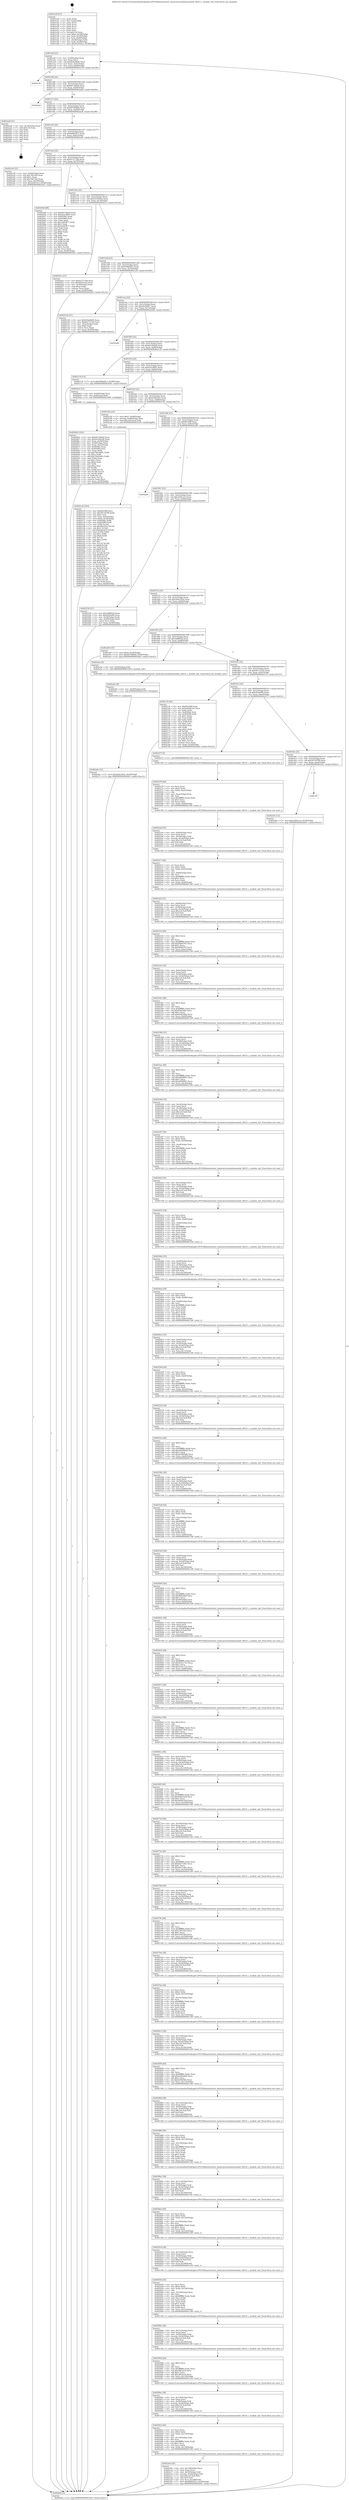 digraph "0x401e20" {
  label = "0x401e20 (/mnt/c/Users/mathe/Desktop/tcc/POCII/binaries/extr_hashcatsrcmodulesmodule_06231.c_module_init_Final-ollvm.out::main(0))"
  labelloc = "t"
  node[shape=record]

  Entry [label="",width=0.3,height=0.3,shape=circle,fillcolor=black,style=filled]
  "0x401e4f" [label="{
     0x401e4f [23]\l
     | [instrs]\l
     &nbsp;&nbsp;0x401e4f \<+3\>: mov -0x58(%rbp),%eax\l
     &nbsp;&nbsp;0x401e52 \<+2\>: mov %eax,%ecx\l
     &nbsp;&nbsp;0x401e54 \<+6\>: sub $0x829a9b06,%ecx\l
     &nbsp;&nbsp;0x401e5a \<+3\>: mov %eax,-0x5c(%rbp)\l
     &nbsp;&nbsp;0x401e5d \<+3\>: mov %ecx,-0x60(%rbp)\l
     &nbsp;&nbsp;0x401e60 \<+6\>: je 0000000000402a78 \<main+0xc58\>\l
  }"]
  "0x402a78" [label="{
     0x402a78\l
  }", style=dashed]
  "0x401e66" [label="{
     0x401e66 [22]\l
     | [instrs]\l
     &nbsp;&nbsp;0x401e66 \<+5\>: jmp 0000000000401e6b \<main+0x4b\>\l
     &nbsp;&nbsp;0x401e6b \<+3\>: mov -0x5c(%rbp),%eax\l
     &nbsp;&nbsp;0x401e6e \<+5\>: sub $0x84734ba8,%eax\l
     &nbsp;&nbsp;0x401e73 \<+3\>: mov %eax,-0x64(%rbp)\l
     &nbsp;&nbsp;0x401e76 \<+6\>: je 0000000000402abd \<main+0xc9d\>\l
  }"]
  Exit [label="",width=0.3,height=0.3,shape=circle,fillcolor=black,style=filled,peripheries=2]
  "0x402abd" [label="{
     0x402abd\l
  }", style=dashed]
  "0x401e7c" [label="{
     0x401e7c [22]\l
     | [instrs]\l
     &nbsp;&nbsp;0x401e7c \<+5\>: jmp 0000000000401e81 \<main+0x61\>\l
     &nbsp;&nbsp;0x401e81 \<+3\>: mov -0x5c(%rbp),%eax\l
     &nbsp;&nbsp;0x401e84 \<+5\>: sub $0x89708b6d,%eax\l
     &nbsp;&nbsp;0x401e89 \<+3\>: mov %eax,-0x68(%rbp)\l
     &nbsp;&nbsp;0x401e8c \<+6\>: je 0000000000402aa8 \<main+0xc88\>\l
  }"]
  "0x402a6c" [label="{
     0x402a6c [12]\l
     | [instrs]\l
     &nbsp;&nbsp;0x402a6c \<+7\>: movl $0x2bdc2454,-0x58(%rbp)\l
     &nbsp;&nbsp;0x402a73 \<+5\>: jmp 0000000000402b02 \<main+0xce2\>\l
  }"]
  "0x402aa8" [label="{
     0x402aa8 [21]\l
     | [instrs]\l
     &nbsp;&nbsp;0x402aa8 \<+3\>: mov -0x34(%rbp),%eax\l
     &nbsp;&nbsp;0x402aab \<+7\>: add $0x118,%rsp\l
     &nbsp;&nbsp;0x402ab2 \<+1\>: pop %rbx\l
     &nbsp;&nbsp;0x402ab3 \<+2\>: pop %r12\l
     &nbsp;&nbsp;0x402ab5 \<+2\>: pop %r13\l
     &nbsp;&nbsp;0x402ab7 \<+2\>: pop %r14\l
     &nbsp;&nbsp;0x402ab9 \<+2\>: pop %r15\l
     &nbsp;&nbsp;0x402abb \<+1\>: pop %rbp\l
     &nbsp;&nbsp;0x402abc \<+1\>: ret\l
  }"]
  "0x401e92" [label="{
     0x401e92 [22]\l
     | [instrs]\l
     &nbsp;&nbsp;0x401e92 \<+5\>: jmp 0000000000401e97 \<main+0x77\>\l
     &nbsp;&nbsp;0x401e97 \<+3\>: mov -0x5c(%rbp),%eax\l
     &nbsp;&nbsp;0x401e9a \<+5\>: sub $0x8d605d15,%eax\l
     &nbsp;&nbsp;0x401e9f \<+3\>: mov %eax,-0x6c(%rbp)\l
     &nbsp;&nbsp;0x401ea2 \<+6\>: je 0000000000402a3b \<main+0xc1b\>\l
  }"]
  "0x402a63" [label="{
     0x402a63 [9]\l
     | [instrs]\l
     &nbsp;&nbsp;0x402a63 \<+4\>: mov -0x50(%rbp),%rdi\l
     &nbsp;&nbsp;0x402a67 \<+5\>: call 0000000000401030 \<free@plt\>\l
     | [calls]\l
     &nbsp;&nbsp;0x401030 \{1\} (unknown)\l
  }"]
  "0x402a3b" [label="{
     0x402a3b [31]\l
     | [instrs]\l
     &nbsp;&nbsp;0x402a3b \<+3\>: mov -0x54(%rbp),%eax\l
     &nbsp;&nbsp;0x402a3e \<+5\>: sub $0x76fc16d,%eax\l
     &nbsp;&nbsp;0x402a43 \<+3\>: add $0x1,%eax\l
     &nbsp;&nbsp;0x402a46 \<+5\>: add $0x76fc16d,%eax\l
     &nbsp;&nbsp;0x402a4b \<+3\>: mov %eax,-0x54(%rbp)\l
     &nbsp;&nbsp;0x402a4e \<+7\>: movl $0x22bf1ce3,-0x58(%rbp)\l
     &nbsp;&nbsp;0x402a55 \<+5\>: jmp 0000000000402b02 \<main+0xce2\>\l
  }"]
  "0x401ea8" [label="{
     0x401ea8 [22]\l
     | [instrs]\l
     &nbsp;&nbsp;0x401ea8 \<+5\>: jmp 0000000000401ead \<main+0x8d\>\l
     &nbsp;&nbsp;0x401ead \<+3\>: mov -0x5c(%rbp),%eax\l
     &nbsp;&nbsp;0x401eb0 \<+5\>: sub $0x912713f4,%eax\l
     &nbsp;&nbsp;0x401eb5 \<+3\>: mov %eax,-0x70(%rbp)\l
     &nbsp;&nbsp;0x401eb8 \<+6\>: je 000000000040204d \<main+0x22d\>\l
  }"]
  "0x402a0e" [label="{
     0x402a0e [45]\l
     | [instrs]\l
     &nbsp;&nbsp;0x402a0e \<+6\>: mov -0x138(%rbp),%ecx\l
     &nbsp;&nbsp;0x402a14 \<+3\>: imul %eax,%ecx\l
     &nbsp;&nbsp;0x402a17 \<+4\>: mov -0x50(%rbp),%rdi\l
     &nbsp;&nbsp;0x402a1b \<+4\>: movslq -0x54(%rbp),%r8\l
     &nbsp;&nbsp;0x402a1f \<+7\>: imul $0x1e0,%r8,%r8\l
     &nbsp;&nbsp;0x402a26 \<+3\>: add %r8,%rdi\l
     &nbsp;&nbsp;0x402a29 \<+6\>: mov %ecx,0x1d8(%rdi)\l
     &nbsp;&nbsp;0x402a2f \<+7\>: movl $0x8d605d15,-0x58(%rbp)\l
     &nbsp;&nbsp;0x402a36 \<+5\>: jmp 0000000000402b02 \<main+0xce2\>\l
  }"]
  "0x40204d" [label="{
     0x40204d [88]\l
     | [instrs]\l
     &nbsp;&nbsp;0x40204d \<+5\>: mov $0x84734ba8,%eax\l
     &nbsp;&nbsp;0x402052 \<+5\>: mov $0xd32cd85e,%ecx\l
     &nbsp;&nbsp;0x402057 \<+7\>: mov 0x4050bc,%edx\l
     &nbsp;&nbsp;0x40205e \<+7\>: mov 0x405080,%esi\l
     &nbsp;&nbsp;0x402065 \<+2\>: mov %edx,%edi\l
     &nbsp;&nbsp;0x402067 \<+6\>: sub $0x224f3877,%edi\l
     &nbsp;&nbsp;0x40206d \<+3\>: sub $0x1,%edi\l
     &nbsp;&nbsp;0x402070 \<+6\>: add $0x224f3877,%edi\l
     &nbsp;&nbsp;0x402076 \<+3\>: imul %edi,%edx\l
     &nbsp;&nbsp;0x402079 \<+3\>: and $0x1,%edx\l
     &nbsp;&nbsp;0x40207c \<+3\>: cmp $0x0,%edx\l
     &nbsp;&nbsp;0x40207f \<+4\>: sete %r8b\l
     &nbsp;&nbsp;0x402083 \<+3\>: cmp $0xa,%esi\l
     &nbsp;&nbsp;0x402086 \<+4\>: setl %r9b\l
     &nbsp;&nbsp;0x40208a \<+3\>: mov %r8b,%r10b\l
     &nbsp;&nbsp;0x40208d \<+3\>: and %r9b,%r10b\l
     &nbsp;&nbsp;0x402090 \<+3\>: xor %r9b,%r8b\l
     &nbsp;&nbsp;0x402093 \<+3\>: or %r8b,%r10b\l
     &nbsp;&nbsp;0x402096 \<+4\>: test $0x1,%r10b\l
     &nbsp;&nbsp;0x40209a \<+3\>: cmovne %ecx,%eax\l
     &nbsp;&nbsp;0x40209d \<+3\>: mov %eax,-0x58(%rbp)\l
     &nbsp;&nbsp;0x4020a0 \<+5\>: jmp 0000000000402b02 \<main+0xce2\>\l
  }"]
  "0x401ebe" [label="{
     0x401ebe [22]\l
     | [instrs]\l
     &nbsp;&nbsp;0x401ebe \<+5\>: jmp 0000000000401ec3 \<main+0xa3\>\l
     &nbsp;&nbsp;0x401ec3 \<+3\>: mov -0x5c(%rbp),%eax\l
     &nbsp;&nbsp;0x401ec6 \<+5\>: sub $0x923959ca,%eax\l
     &nbsp;&nbsp;0x401ecb \<+3\>: mov %eax,-0x74(%rbp)\l
     &nbsp;&nbsp;0x401ece \<+6\>: je 000000000040201a \<main+0x1fa\>\l
  }"]
  "0x4029e2" [label="{
     0x4029e2 [44]\l
     | [instrs]\l
     &nbsp;&nbsp;0x4029e2 \<+2\>: xor %ecx,%ecx\l
     &nbsp;&nbsp;0x4029e4 \<+5\>: mov $0x2,%edx\l
     &nbsp;&nbsp;0x4029e9 \<+6\>: mov %edx,-0x134(%rbp)\l
     &nbsp;&nbsp;0x4029ef \<+1\>: cltd\l
     &nbsp;&nbsp;0x4029f0 \<+6\>: mov -0x134(%rbp),%esi\l
     &nbsp;&nbsp;0x4029f6 \<+2\>: idiv %esi\l
     &nbsp;&nbsp;0x4029f8 \<+6\>: imul $0xfffffffe,%edx,%edx\l
     &nbsp;&nbsp;0x4029fe \<+3\>: sub $0x1,%ecx\l
     &nbsp;&nbsp;0x402a01 \<+2\>: sub %ecx,%edx\l
     &nbsp;&nbsp;0x402a03 \<+6\>: mov %edx,-0x138(%rbp)\l
     &nbsp;&nbsp;0x402a09 \<+5\>: call 0000000000401160 \<next_i\>\l
     | [calls]\l
     &nbsp;&nbsp;0x401160 \{1\} (/mnt/c/Users/mathe/Desktop/tcc/POCII/binaries/extr_hashcatsrcmodulesmodule_06231.c_module_init_Final-ollvm.out::next_i)\l
  }"]
  "0x40201a" [label="{
     0x40201a [27]\l
     | [instrs]\l
     &nbsp;&nbsp;0x40201a \<+5\>: mov $0x912713f4,%eax\l
     &nbsp;&nbsp;0x40201f \<+5\>: mov $0x6923ce22,%ecx\l
     &nbsp;&nbsp;0x402024 \<+3\>: mov -0x30(%rbp),%edx\l
     &nbsp;&nbsp;0x402027 \<+3\>: cmp $0x2,%edx\l
     &nbsp;&nbsp;0x40202a \<+3\>: cmovne %ecx,%eax\l
     &nbsp;&nbsp;0x40202d \<+3\>: mov %eax,-0x58(%rbp)\l
     &nbsp;&nbsp;0x402030 \<+5\>: jmp 0000000000402b02 \<main+0xce2\>\l
  }"]
  "0x401ed4" [label="{
     0x401ed4 [22]\l
     | [instrs]\l
     &nbsp;&nbsp;0x401ed4 \<+5\>: jmp 0000000000401ed9 \<main+0xb9\>\l
     &nbsp;&nbsp;0x401ed9 \<+3\>: mov -0x5c(%rbp),%eax\l
     &nbsp;&nbsp;0x401edc \<+5\>: sub $0x959bd913,%eax\l
     &nbsp;&nbsp;0x401ee1 \<+3\>: mov %eax,-0x78(%rbp)\l
     &nbsp;&nbsp;0x401ee4 \<+6\>: je 0000000000402124 \<main+0x304\>\l
  }"]
  "0x402b02" [label="{
     0x402b02 [5]\l
     | [instrs]\l
     &nbsp;&nbsp;0x402b02 \<+5\>: jmp 0000000000401e4f \<main+0x2f\>\l
  }"]
  "0x401e20" [label="{
     0x401e20 [47]\l
     | [instrs]\l
     &nbsp;&nbsp;0x401e20 \<+1\>: push %rbp\l
     &nbsp;&nbsp;0x401e21 \<+3\>: mov %rsp,%rbp\l
     &nbsp;&nbsp;0x401e24 \<+2\>: push %r15\l
     &nbsp;&nbsp;0x401e26 \<+2\>: push %r14\l
     &nbsp;&nbsp;0x401e28 \<+2\>: push %r13\l
     &nbsp;&nbsp;0x401e2a \<+2\>: push %r12\l
     &nbsp;&nbsp;0x401e2c \<+1\>: push %rbx\l
     &nbsp;&nbsp;0x401e2d \<+7\>: sub $0x118,%rsp\l
     &nbsp;&nbsp;0x401e34 \<+7\>: movl $0x0,-0x34(%rbp)\l
     &nbsp;&nbsp;0x401e3b \<+3\>: mov %edi,-0x38(%rbp)\l
     &nbsp;&nbsp;0x401e3e \<+4\>: mov %rsi,-0x40(%rbp)\l
     &nbsp;&nbsp;0x401e42 \<+3\>: mov -0x38(%rbp),%edi\l
     &nbsp;&nbsp;0x401e45 \<+3\>: mov %edi,-0x30(%rbp)\l
     &nbsp;&nbsp;0x401e48 \<+7\>: movl $0x923959ca,-0x58(%rbp)\l
  }"]
  "0x4029bc" [label="{
     0x4029bc [38]\l
     | [instrs]\l
     &nbsp;&nbsp;0x4029bc \<+6\>: mov -0x130(%rbp),%ecx\l
     &nbsp;&nbsp;0x4029c2 \<+3\>: imul %eax,%ecx\l
     &nbsp;&nbsp;0x4029c5 \<+4\>: mov -0x50(%rbp),%rdi\l
     &nbsp;&nbsp;0x4029c9 \<+4\>: movslq -0x54(%rbp),%r8\l
     &nbsp;&nbsp;0x4029cd \<+7\>: imul $0x1e0,%r8,%r8\l
     &nbsp;&nbsp;0x4029d4 \<+3\>: add %r8,%rdi\l
     &nbsp;&nbsp;0x4029d7 \<+6\>: mov %ecx,0x1d4(%rdi)\l
     &nbsp;&nbsp;0x4029dd \<+5\>: call 0000000000401160 \<next_i\>\l
     | [calls]\l
     &nbsp;&nbsp;0x401160 \{1\} (/mnt/c/Users/mathe/Desktop/tcc/POCII/binaries/extr_hashcatsrcmodulesmodule_06231.c_module_init_Final-ollvm.out::next_i)\l
  }"]
  "0x402124" [label="{
     0x402124 [27]\l
     | [instrs]\l
     &nbsp;&nbsp;0x402124 \<+5\>: mov $0x829a9b06,%eax\l
     &nbsp;&nbsp;0x402129 \<+5\>: mov $0x4b172324,%ecx\l
     &nbsp;&nbsp;0x40212e \<+3\>: mov -0x2c(%rbp),%edx\l
     &nbsp;&nbsp;0x402131 \<+3\>: cmp $0x0,%edx\l
     &nbsp;&nbsp;0x402134 \<+3\>: cmove %ecx,%eax\l
     &nbsp;&nbsp;0x402137 \<+3\>: mov %eax,-0x58(%rbp)\l
     &nbsp;&nbsp;0x40213a \<+5\>: jmp 0000000000402b02 \<main+0xce2\>\l
  }"]
  "0x401eea" [label="{
     0x401eea [22]\l
     | [instrs]\l
     &nbsp;&nbsp;0x401eea \<+5\>: jmp 0000000000401eef \<main+0xcf\>\l
     &nbsp;&nbsp;0x401eef \<+3\>: mov -0x5c(%rbp),%eax\l
     &nbsp;&nbsp;0x401ef2 \<+5\>: sub $0xada58dc7,%eax\l
     &nbsp;&nbsp;0x401ef7 \<+3\>: mov %eax,-0x7c(%rbp)\l
     &nbsp;&nbsp;0x401efa \<+6\>: je 0000000000402a84 \<main+0xc64\>\l
  }"]
  "0x402994" [label="{
     0x402994 [40]\l
     | [instrs]\l
     &nbsp;&nbsp;0x402994 \<+5\>: mov $0x2,%ecx\l
     &nbsp;&nbsp;0x402999 \<+1\>: cltd\l
     &nbsp;&nbsp;0x40299a \<+2\>: idiv %ecx\l
     &nbsp;&nbsp;0x40299c \<+6\>: imul $0xfffffffe,%edx,%ecx\l
     &nbsp;&nbsp;0x4029a2 \<+6\>: sub $0x3ff33a16,%ecx\l
     &nbsp;&nbsp;0x4029a8 \<+3\>: add $0x1,%ecx\l
     &nbsp;&nbsp;0x4029ab \<+6\>: add $0x3ff33a16,%ecx\l
     &nbsp;&nbsp;0x4029b1 \<+6\>: mov %ecx,-0x130(%rbp)\l
     &nbsp;&nbsp;0x4029b7 \<+5\>: call 0000000000401160 \<next_i\>\l
     | [calls]\l
     &nbsp;&nbsp;0x401160 \{1\} (/mnt/c/Users/mathe/Desktop/tcc/POCII/binaries/extr_hashcatsrcmodulesmodule_06231.c_module_init_Final-ollvm.out::next_i)\l
  }"]
  "0x402a84" [label="{
     0x402a84\l
  }", style=dashed]
  "0x401f00" [label="{
     0x401f00 [22]\l
     | [instrs]\l
     &nbsp;&nbsp;0x401f00 \<+5\>: jmp 0000000000401f05 \<main+0xe5\>\l
     &nbsp;&nbsp;0x401f05 \<+3\>: mov -0x5c(%rbp),%eax\l
     &nbsp;&nbsp;0x401f08 \<+5\>: sub $0xbb1842a8,%eax\l
     &nbsp;&nbsp;0x401f0d \<+3\>: mov %eax,-0x80(%rbp)\l
     &nbsp;&nbsp;0x401f10 \<+6\>: je 0000000000402118 \<main+0x2f8\>\l
  }"]
  "0x40296e" [label="{
     0x40296e [38]\l
     | [instrs]\l
     &nbsp;&nbsp;0x40296e \<+6\>: mov -0x12c(%rbp),%ecx\l
     &nbsp;&nbsp;0x402974 \<+3\>: imul %eax,%ecx\l
     &nbsp;&nbsp;0x402977 \<+4\>: mov -0x50(%rbp),%rdi\l
     &nbsp;&nbsp;0x40297b \<+4\>: movslq -0x54(%rbp),%r8\l
     &nbsp;&nbsp;0x40297f \<+7\>: imul $0x1e0,%r8,%r8\l
     &nbsp;&nbsp;0x402986 \<+3\>: add %r8,%rdi\l
     &nbsp;&nbsp;0x402989 \<+6\>: mov %ecx,0x1d0(%rdi)\l
     &nbsp;&nbsp;0x40298f \<+5\>: call 0000000000401160 \<next_i\>\l
     | [calls]\l
     &nbsp;&nbsp;0x401160 \{1\} (/mnt/c/Users/mathe/Desktop/tcc/POCII/binaries/extr_hashcatsrcmodulesmodule_06231.c_module_init_Final-ollvm.out::next_i)\l
  }"]
  "0x402118" [label="{
     0x402118 [12]\l
     | [instrs]\l
     &nbsp;&nbsp;0x402118 \<+7\>: movl $0x959bd913,-0x58(%rbp)\l
     &nbsp;&nbsp;0x40211f \<+5\>: jmp 0000000000402b02 \<main+0xce2\>\l
  }"]
  "0x401f16" [label="{
     0x401f16 [25]\l
     | [instrs]\l
     &nbsp;&nbsp;0x401f16 \<+5\>: jmp 0000000000401f1b \<main+0xfb\>\l
     &nbsp;&nbsp;0x401f1b \<+3\>: mov -0x5c(%rbp),%eax\l
     &nbsp;&nbsp;0x401f1e \<+5\>: sub $0xd32cd85e,%eax\l
     &nbsp;&nbsp;0x401f23 \<+6\>: mov %eax,-0x84(%rbp)\l
     &nbsp;&nbsp;0x401f29 \<+6\>: je 00000000004020a5 \<main+0x285\>\l
  }"]
  "0x402936" [label="{
     0x402936 [56]\l
     | [instrs]\l
     &nbsp;&nbsp;0x402936 \<+2\>: xor %ecx,%ecx\l
     &nbsp;&nbsp;0x402938 \<+5\>: mov $0x2,%edx\l
     &nbsp;&nbsp;0x40293d \<+6\>: mov %edx,-0x128(%rbp)\l
     &nbsp;&nbsp;0x402943 \<+1\>: cltd\l
     &nbsp;&nbsp;0x402944 \<+6\>: mov -0x128(%rbp),%esi\l
     &nbsp;&nbsp;0x40294a \<+2\>: idiv %esi\l
     &nbsp;&nbsp;0x40294c \<+6\>: imul $0xfffffffe,%edx,%edx\l
     &nbsp;&nbsp;0x402952 \<+3\>: mov %ecx,%r9d\l
     &nbsp;&nbsp;0x402955 \<+3\>: sub %edx,%r9d\l
     &nbsp;&nbsp;0x402958 \<+2\>: mov %ecx,%edx\l
     &nbsp;&nbsp;0x40295a \<+3\>: sub $0x1,%edx\l
     &nbsp;&nbsp;0x40295d \<+3\>: add %edx,%r9d\l
     &nbsp;&nbsp;0x402960 \<+3\>: sub %r9d,%ecx\l
     &nbsp;&nbsp;0x402963 \<+6\>: mov %ecx,-0x12c(%rbp)\l
     &nbsp;&nbsp;0x402969 \<+5\>: call 0000000000401160 \<next_i\>\l
     | [calls]\l
     &nbsp;&nbsp;0x401160 \{1\} (/mnt/c/Users/mathe/Desktop/tcc/POCII/binaries/extr_hashcatsrcmodulesmodule_06231.c_module_init_Final-ollvm.out::next_i)\l
  }"]
  "0x4020a5" [label="{
     0x4020a5 [13]\l
     | [instrs]\l
     &nbsp;&nbsp;0x4020a5 \<+4\>: mov -0x40(%rbp),%rax\l
     &nbsp;&nbsp;0x4020a9 \<+4\>: mov 0x8(%rax),%rdi\l
     &nbsp;&nbsp;0x4020ad \<+5\>: call 0000000000401060 \<atoi@plt\>\l
     | [calls]\l
     &nbsp;&nbsp;0x401060 \{1\} (unknown)\l
  }"]
  "0x401f2f" [label="{
     0x401f2f [25]\l
     | [instrs]\l
     &nbsp;&nbsp;0x401f2f \<+5\>: jmp 0000000000401f34 \<main+0x114\>\l
     &nbsp;&nbsp;0x401f34 \<+3\>: mov -0x5c(%rbp),%eax\l
     &nbsp;&nbsp;0x401f37 \<+5\>: sub $0xe95bb32e,%eax\l
     &nbsp;&nbsp;0x401f3c \<+6\>: mov %eax,-0x88(%rbp)\l
     &nbsp;&nbsp;0x401f42 \<+6\>: je 0000000000402192 \<main+0x372\>\l
  }"]
  "0x4020b2" [label="{
     0x4020b2 [102]\l
     | [instrs]\l
     &nbsp;&nbsp;0x4020b2 \<+5\>: mov $0x84734ba8,%ecx\l
     &nbsp;&nbsp;0x4020b7 \<+5\>: mov $0xbb1842a8,%edx\l
     &nbsp;&nbsp;0x4020bc \<+3\>: mov %eax,-0x44(%rbp)\l
     &nbsp;&nbsp;0x4020bf \<+3\>: mov -0x44(%rbp),%eax\l
     &nbsp;&nbsp;0x4020c2 \<+3\>: mov %eax,-0x2c(%rbp)\l
     &nbsp;&nbsp;0x4020c5 \<+7\>: mov 0x4050bc,%eax\l
     &nbsp;&nbsp;0x4020cc \<+7\>: mov 0x405080,%esi\l
     &nbsp;&nbsp;0x4020d3 \<+3\>: mov %eax,%r8d\l
     &nbsp;&nbsp;0x4020d6 \<+7\>: sub $0x7841b601,%r8d\l
     &nbsp;&nbsp;0x4020dd \<+4\>: sub $0x1,%r8d\l
     &nbsp;&nbsp;0x4020e1 \<+7\>: add $0x7841b601,%r8d\l
     &nbsp;&nbsp;0x4020e8 \<+4\>: imul %r8d,%eax\l
     &nbsp;&nbsp;0x4020ec \<+3\>: and $0x1,%eax\l
     &nbsp;&nbsp;0x4020ef \<+3\>: cmp $0x0,%eax\l
     &nbsp;&nbsp;0x4020f2 \<+4\>: sete %r9b\l
     &nbsp;&nbsp;0x4020f6 \<+3\>: cmp $0xa,%esi\l
     &nbsp;&nbsp;0x4020f9 \<+4\>: setl %r10b\l
     &nbsp;&nbsp;0x4020fd \<+3\>: mov %r9b,%r11b\l
     &nbsp;&nbsp;0x402100 \<+3\>: and %r10b,%r11b\l
     &nbsp;&nbsp;0x402103 \<+3\>: xor %r10b,%r9b\l
     &nbsp;&nbsp;0x402106 \<+3\>: or %r9b,%r11b\l
     &nbsp;&nbsp;0x402109 \<+4\>: test $0x1,%r11b\l
     &nbsp;&nbsp;0x40210d \<+3\>: cmovne %edx,%ecx\l
     &nbsp;&nbsp;0x402110 \<+3\>: mov %ecx,-0x58(%rbp)\l
     &nbsp;&nbsp;0x402113 \<+5\>: jmp 0000000000402b02 \<main+0xce2\>\l
  }"]
  "0x402910" [label="{
     0x402910 [38]\l
     | [instrs]\l
     &nbsp;&nbsp;0x402910 \<+6\>: mov -0x124(%rbp),%ecx\l
     &nbsp;&nbsp;0x402916 \<+3\>: imul %eax,%ecx\l
     &nbsp;&nbsp;0x402919 \<+4\>: mov -0x50(%rbp),%rdi\l
     &nbsp;&nbsp;0x40291d \<+4\>: movslq -0x54(%rbp),%r8\l
     &nbsp;&nbsp;0x402921 \<+7\>: imul $0x1e0,%r8,%r8\l
     &nbsp;&nbsp;0x402928 \<+3\>: add %r8,%rdi\l
     &nbsp;&nbsp;0x40292b \<+6\>: mov %ecx,0x198(%rdi)\l
     &nbsp;&nbsp;0x402931 \<+5\>: call 0000000000401160 \<next_i\>\l
     | [calls]\l
     &nbsp;&nbsp;0x401160 \{1\} (/mnt/c/Users/mathe/Desktop/tcc/POCII/binaries/extr_hashcatsrcmodulesmodule_06231.c_module_init_Final-ollvm.out::next_i)\l
  }"]
  "0x402192" [label="{
     0x402192 [23]\l
     | [instrs]\l
     &nbsp;&nbsp;0x402192 \<+7\>: movl $0x1,-0x48(%rbp)\l
     &nbsp;&nbsp;0x402199 \<+4\>: movslq -0x48(%rbp),%rax\l
     &nbsp;&nbsp;0x40219d \<+7\>: imul $0x1e0,%rax,%rdi\l
     &nbsp;&nbsp;0x4021a4 \<+5\>: call 0000000000401050 \<malloc@plt\>\l
     | [calls]\l
     &nbsp;&nbsp;0x401050 \{1\} (unknown)\l
  }"]
  "0x401f48" [label="{
     0x401f48 [25]\l
     | [instrs]\l
     &nbsp;&nbsp;0x401f48 \<+5\>: jmp 0000000000401f4d \<main+0x12d\>\l
     &nbsp;&nbsp;0x401f4d \<+3\>: mov -0x5c(%rbp),%eax\l
     &nbsp;&nbsp;0x401f50 \<+5\>: sub $0xf65c9f8,%eax\l
     &nbsp;&nbsp;0x401f55 \<+6\>: mov %eax,-0x8c(%rbp)\l
     &nbsp;&nbsp;0x401f5b \<+6\>: je 0000000000402ad9 \<main+0xcb9\>\l
  }"]
  "0x4028e4" [label="{
     0x4028e4 [44]\l
     | [instrs]\l
     &nbsp;&nbsp;0x4028e4 \<+2\>: xor %ecx,%ecx\l
     &nbsp;&nbsp;0x4028e6 \<+5\>: mov $0x2,%edx\l
     &nbsp;&nbsp;0x4028eb \<+6\>: mov %edx,-0x120(%rbp)\l
     &nbsp;&nbsp;0x4028f1 \<+1\>: cltd\l
     &nbsp;&nbsp;0x4028f2 \<+6\>: mov -0x120(%rbp),%esi\l
     &nbsp;&nbsp;0x4028f8 \<+2\>: idiv %esi\l
     &nbsp;&nbsp;0x4028fa \<+6\>: imul $0xfffffffe,%edx,%edx\l
     &nbsp;&nbsp;0x402900 \<+3\>: sub $0x1,%ecx\l
     &nbsp;&nbsp;0x402903 \<+2\>: sub %ecx,%edx\l
     &nbsp;&nbsp;0x402905 \<+6\>: mov %edx,-0x124(%rbp)\l
     &nbsp;&nbsp;0x40290b \<+5\>: call 0000000000401160 \<next_i\>\l
     | [calls]\l
     &nbsp;&nbsp;0x401160 \{1\} (/mnt/c/Users/mathe/Desktop/tcc/POCII/binaries/extr_hashcatsrcmodulesmodule_06231.c_module_init_Final-ollvm.out::next_i)\l
  }"]
  "0x402ad9" [label="{
     0x402ad9\l
  }", style=dashed]
  "0x401f61" [label="{
     0x401f61 [25]\l
     | [instrs]\l
     &nbsp;&nbsp;0x401f61 \<+5\>: jmp 0000000000401f66 \<main+0x146\>\l
     &nbsp;&nbsp;0x401f66 \<+3\>: mov -0x5c(%rbp),%eax\l
     &nbsp;&nbsp;0x401f69 \<+5\>: sub $0x22bf1ce3,%eax\l
     &nbsp;&nbsp;0x401f6e \<+6\>: mov %eax,-0x90(%rbp)\l
     &nbsp;&nbsp;0x401f74 \<+6\>: je 0000000000402258 \<main+0x438\>\l
  }"]
  "0x4028be" [label="{
     0x4028be [38]\l
     | [instrs]\l
     &nbsp;&nbsp;0x4028be \<+6\>: mov -0x11c(%rbp),%ecx\l
     &nbsp;&nbsp;0x4028c4 \<+3\>: imul %eax,%ecx\l
     &nbsp;&nbsp;0x4028c7 \<+4\>: mov -0x50(%rbp),%rdi\l
     &nbsp;&nbsp;0x4028cb \<+4\>: movslq -0x54(%rbp),%r8\l
     &nbsp;&nbsp;0x4028cf \<+7\>: imul $0x1e0,%r8,%r8\l
     &nbsp;&nbsp;0x4028d6 \<+3\>: add %r8,%rdi\l
     &nbsp;&nbsp;0x4028d9 \<+6\>: mov %ecx,0x194(%rdi)\l
     &nbsp;&nbsp;0x4028df \<+5\>: call 0000000000401160 \<next_i\>\l
     | [calls]\l
     &nbsp;&nbsp;0x401160 \{1\} (/mnt/c/Users/mathe/Desktop/tcc/POCII/binaries/extr_hashcatsrcmodulesmodule_06231.c_module_init_Final-ollvm.out::next_i)\l
  }"]
  "0x402258" [label="{
     0x402258 [27]\l
     | [instrs]\l
     &nbsp;&nbsp;0x402258 \<+5\>: mov $0x3af8f03d,%eax\l
     &nbsp;&nbsp;0x40225d \<+5\>: mov $0x4f2def90,%ecx\l
     &nbsp;&nbsp;0x402262 \<+3\>: mov -0x54(%rbp),%edx\l
     &nbsp;&nbsp;0x402265 \<+3\>: cmp -0x48(%rbp),%edx\l
     &nbsp;&nbsp;0x402268 \<+3\>: cmovl %ecx,%eax\l
     &nbsp;&nbsp;0x40226b \<+3\>: mov %eax,-0x58(%rbp)\l
     &nbsp;&nbsp;0x40226e \<+5\>: jmp 0000000000402b02 \<main+0xce2\>\l
  }"]
  "0x401f7a" [label="{
     0x401f7a [25]\l
     | [instrs]\l
     &nbsp;&nbsp;0x401f7a \<+5\>: jmp 0000000000401f7f \<main+0x15f\>\l
     &nbsp;&nbsp;0x401f7f \<+3\>: mov -0x5c(%rbp),%eax\l
     &nbsp;&nbsp;0x401f82 \<+5\>: sub $0x2bdc2454,%eax\l
     &nbsp;&nbsp;0x401f87 \<+6\>: mov %eax,-0x94(%rbp)\l
     &nbsp;&nbsp;0x401f8d \<+6\>: je 0000000000402a95 \<main+0xc75\>\l
  }"]
  "0x402886" [label="{
     0x402886 [56]\l
     | [instrs]\l
     &nbsp;&nbsp;0x402886 \<+2\>: xor %ecx,%ecx\l
     &nbsp;&nbsp;0x402888 \<+5\>: mov $0x2,%edx\l
     &nbsp;&nbsp;0x40288d \<+6\>: mov %edx,-0x118(%rbp)\l
     &nbsp;&nbsp;0x402893 \<+1\>: cltd\l
     &nbsp;&nbsp;0x402894 \<+6\>: mov -0x118(%rbp),%esi\l
     &nbsp;&nbsp;0x40289a \<+2\>: idiv %esi\l
     &nbsp;&nbsp;0x40289c \<+6\>: imul $0xfffffffe,%edx,%edx\l
     &nbsp;&nbsp;0x4028a2 \<+3\>: mov %ecx,%r9d\l
     &nbsp;&nbsp;0x4028a5 \<+3\>: sub %edx,%r9d\l
     &nbsp;&nbsp;0x4028a8 \<+2\>: mov %ecx,%edx\l
     &nbsp;&nbsp;0x4028aa \<+3\>: sub $0x1,%edx\l
     &nbsp;&nbsp;0x4028ad \<+3\>: add %edx,%r9d\l
     &nbsp;&nbsp;0x4028b0 \<+3\>: sub %r9d,%ecx\l
     &nbsp;&nbsp;0x4028b3 \<+6\>: mov %ecx,-0x11c(%rbp)\l
     &nbsp;&nbsp;0x4028b9 \<+5\>: call 0000000000401160 \<next_i\>\l
     | [calls]\l
     &nbsp;&nbsp;0x401160 \{1\} (/mnt/c/Users/mathe/Desktop/tcc/POCII/binaries/extr_hashcatsrcmodulesmodule_06231.c_module_init_Final-ollvm.out::next_i)\l
  }"]
  "0x402a95" [label="{
     0x402a95 [19]\l
     | [instrs]\l
     &nbsp;&nbsp;0x402a95 \<+7\>: movl $0x0,-0x34(%rbp)\l
     &nbsp;&nbsp;0x402a9c \<+7\>: movl $0x89708b6d,-0x58(%rbp)\l
     &nbsp;&nbsp;0x402aa3 \<+5\>: jmp 0000000000402b02 \<main+0xce2\>\l
  }"]
  "0x401f93" [label="{
     0x401f93 [25]\l
     | [instrs]\l
     &nbsp;&nbsp;0x401f93 \<+5\>: jmp 0000000000401f98 \<main+0x178\>\l
     &nbsp;&nbsp;0x401f98 \<+3\>: mov -0x5c(%rbp),%eax\l
     &nbsp;&nbsp;0x401f9b \<+5\>: sub $0x3af8f03d,%eax\l
     &nbsp;&nbsp;0x401fa0 \<+6\>: mov %eax,-0x98(%rbp)\l
     &nbsp;&nbsp;0x401fa6 \<+6\>: je 0000000000402a5a \<main+0xc3a\>\l
  }"]
  "0x402860" [label="{
     0x402860 [38]\l
     | [instrs]\l
     &nbsp;&nbsp;0x402860 \<+6\>: mov -0x114(%rbp),%ecx\l
     &nbsp;&nbsp;0x402866 \<+3\>: imul %eax,%ecx\l
     &nbsp;&nbsp;0x402869 \<+4\>: mov -0x50(%rbp),%rdi\l
     &nbsp;&nbsp;0x40286d \<+4\>: movslq -0x54(%rbp),%r8\l
     &nbsp;&nbsp;0x402871 \<+7\>: imul $0x1e0,%r8,%r8\l
     &nbsp;&nbsp;0x402878 \<+3\>: add %r8,%rdi\l
     &nbsp;&nbsp;0x40287b \<+6\>: mov %ecx,0x190(%rdi)\l
     &nbsp;&nbsp;0x402881 \<+5\>: call 0000000000401160 \<next_i\>\l
     | [calls]\l
     &nbsp;&nbsp;0x401160 \{1\} (/mnt/c/Users/mathe/Desktop/tcc/POCII/binaries/extr_hashcatsrcmodulesmodule_06231.c_module_init_Final-ollvm.out::next_i)\l
  }"]
  "0x402a5a" [label="{
     0x402a5a [9]\l
     | [instrs]\l
     &nbsp;&nbsp;0x402a5a \<+4\>: mov -0x50(%rbp),%rdi\l
     &nbsp;&nbsp;0x402a5e \<+5\>: call 0000000000401400 \<module_init\>\l
     | [calls]\l
     &nbsp;&nbsp;0x401400 \{1\} (/mnt/c/Users/mathe/Desktop/tcc/POCII/binaries/extr_hashcatsrcmodulesmodule_06231.c_module_init_Final-ollvm.out::module_init)\l
  }"]
  "0x401fac" [label="{
     0x401fac [25]\l
     | [instrs]\l
     &nbsp;&nbsp;0x401fac \<+5\>: jmp 0000000000401fb1 \<main+0x191\>\l
     &nbsp;&nbsp;0x401fb1 \<+3\>: mov -0x5c(%rbp),%eax\l
     &nbsp;&nbsp;0x401fb4 \<+5\>: sub $0x4b172324,%eax\l
     &nbsp;&nbsp;0x401fb9 \<+6\>: mov %eax,-0x9c(%rbp)\l
     &nbsp;&nbsp;0x401fbf \<+6\>: je 000000000040213f \<main+0x31f\>\l
  }"]
  "0x402838" [label="{
     0x402838 [40]\l
     | [instrs]\l
     &nbsp;&nbsp;0x402838 \<+5\>: mov $0x2,%ecx\l
     &nbsp;&nbsp;0x40283d \<+1\>: cltd\l
     &nbsp;&nbsp;0x40283e \<+2\>: idiv %ecx\l
     &nbsp;&nbsp;0x402840 \<+6\>: imul $0xfffffffe,%edx,%ecx\l
     &nbsp;&nbsp;0x402846 \<+6\>: add $0xbc09e946,%ecx\l
     &nbsp;&nbsp;0x40284c \<+3\>: add $0x1,%ecx\l
     &nbsp;&nbsp;0x40284f \<+6\>: sub $0xbc09e946,%ecx\l
     &nbsp;&nbsp;0x402855 \<+6\>: mov %ecx,-0x114(%rbp)\l
     &nbsp;&nbsp;0x40285b \<+5\>: call 0000000000401160 \<next_i\>\l
     | [calls]\l
     &nbsp;&nbsp;0x401160 \{1\} (/mnt/c/Users/mathe/Desktop/tcc/POCII/binaries/extr_hashcatsrcmodulesmodule_06231.c_module_init_Final-ollvm.out::next_i)\l
  }"]
  "0x40213f" [label="{
     0x40213f [83]\l
     | [instrs]\l
     &nbsp;&nbsp;0x40213f \<+5\>: mov $0xf65c9f8,%eax\l
     &nbsp;&nbsp;0x402144 \<+5\>: mov $0xe95bb32e,%ecx\l
     &nbsp;&nbsp;0x402149 \<+2\>: xor %edx,%edx\l
     &nbsp;&nbsp;0x40214b \<+7\>: mov 0x4050bc,%esi\l
     &nbsp;&nbsp;0x402152 \<+7\>: mov 0x405080,%edi\l
     &nbsp;&nbsp;0x402159 \<+3\>: sub $0x1,%edx\l
     &nbsp;&nbsp;0x40215c \<+3\>: mov %esi,%r8d\l
     &nbsp;&nbsp;0x40215f \<+3\>: add %edx,%r8d\l
     &nbsp;&nbsp;0x402162 \<+4\>: imul %r8d,%esi\l
     &nbsp;&nbsp;0x402166 \<+3\>: and $0x1,%esi\l
     &nbsp;&nbsp;0x402169 \<+3\>: cmp $0x0,%esi\l
     &nbsp;&nbsp;0x40216c \<+4\>: sete %r9b\l
     &nbsp;&nbsp;0x402170 \<+3\>: cmp $0xa,%edi\l
     &nbsp;&nbsp;0x402173 \<+4\>: setl %r10b\l
     &nbsp;&nbsp;0x402177 \<+3\>: mov %r9b,%r11b\l
     &nbsp;&nbsp;0x40217a \<+3\>: and %r10b,%r11b\l
     &nbsp;&nbsp;0x40217d \<+3\>: xor %r10b,%r9b\l
     &nbsp;&nbsp;0x402180 \<+3\>: or %r9b,%r11b\l
     &nbsp;&nbsp;0x402183 \<+4\>: test $0x1,%r11b\l
     &nbsp;&nbsp;0x402187 \<+3\>: cmovne %ecx,%eax\l
     &nbsp;&nbsp;0x40218a \<+3\>: mov %eax,-0x58(%rbp)\l
     &nbsp;&nbsp;0x40218d \<+5\>: jmp 0000000000402b02 \<main+0xce2\>\l
  }"]
  "0x401fc5" [label="{
     0x401fc5 [25]\l
     | [instrs]\l
     &nbsp;&nbsp;0x401fc5 \<+5\>: jmp 0000000000401fca \<main+0x1aa\>\l
     &nbsp;&nbsp;0x401fca \<+3\>: mov -0x5c(%rbp),%eax\l
     &nbsp;&nbsp;0x401fcd \<+5\>: sub $0x4f2def90,%eax\l
     &nbsp;&nbsp;0x401fd2 \<+6\>: mov %eax,-0xa0(%rbp)\l
     &nbsp;&nbsp;0x401fd8 \<+6\>: je 0000000000402273 \<main+0x453\>\l
  }"]
  "0x4021a9" [label="{
     0x4021a9 [163]\l
     | [instrs]\l
     &nbsp;&nbsp;0x4021a9 \<+5\>: mov $0xf65c9f8,%ecx\l
     &nbsp;&nbsp;0x4021ae \<+5\>: mov $0x567347f8,%edx\l
     &nbsp;&nbsp;0x4021b3 \<+3\>: mov $0x1,%sil\l
     &nbsp;&nbsp;0x4021b6 \<+4\>: mov %rax,-0x50(%rbp)\l
     &nbsp;&nbsp;0x4021ba \<+7\>: movl $0x0,-0x54(%rbp)\l
     &nbsp;&nbsp;0x4021c1 \<+8\>: mov 0x4050bc,%r8d\l
     &nbsp;&nbsp;0x4021c9 \<+8\>: mov 0x405080,%r9d\l
     &nbsp;&nbsp;0x4021d1 \<+3\>: mov %r8d,%r10d\l
     &nbsp;&nbsp;0x4021d4 \<+7\>: sub $0xd4ee03e,%r10d\l
     &nbsp;&nbsp;0x4021db \<+4\>: sub $0x1,%r10d\l
     &nbsp;&nbsp;0x4021df \<+7\>: add $0xd4ee03e,%r10d\l
     &nbsp;&nbsp;0x4021e6 \<+4\>: imul %r10d,%r8d\l
     &nbsp;&nbsp;0x4021ea \<+4\>: and $0x1,%r8d\l
     &nbsp;&nbsp;0x4021ee \<+4\>: cmp $0x0,%r8d\l
     &nbsp;&nbsp;0x4021f2 \<+4\>: sete %r11b\l
     &nbsp;&nbsp;0x4021f6 \<+4\>: cmp $0xa,%r9d\l
     &nbsp;&nbsp;0x4021fa \<+3\>: setl %bl\l
     &nbsp;&nbsp;0x4021fd \<+3\>: mov %r11b,%r14b\l
     &nbsp;&nbsp;0x402200 \<+4\>: xor $0xff,%r14b\l
     &nbsp;&nbsp;0x402204 \<+3\>: mov %bl,%r15b\l
     &nbsp;&nbsp;0x402207 \<+4\>: xor $0xff,%r15b\l
     &nbsp;&nbsp;0x40220b \<+4\>: xor $0x1,%sil\l
     &nbsp;&nbsp;0x40220f \<+3\>: mov %r14b,%r12b\l
     &nbsp;&nbsp;0x402212 \<+4\>: and $0xff,%r12b\l
     &nbsp;&nbsp;0x402216 \<+3\>: and %sil,%r11b\l
     &nbsp;&nbsp;0x402219 \<+3\>: mov %r15b,%r13b\l
     &nbsp;&nbsp;0x40221c \<+4\>: and $0xff,%r13b\l
     &nbsp;&nbsp;0x402220 \<+3\>: and %sil,%bl\l
     &nbsp;&nbsp;0x402223 \<+3\>: or %r11b,%r12b\l
     &nbsp;&nbsp;0x402226 \<+3\>: or %bl,%r13b\l
     &nbsp;&nbsp;0x402229 \<+3\>: xor %r13b,%r12b\l
     &nbsp;&nbsp;0x40222c \<+3\>: or %r15b,%r14b\l
     &nbsp;&nbsp;0x40222f \<+4\>: xor $0xff,%r14b\l
     &nbsp;&nbsp;0x402233 \<+4\>: or $0x1,%sil\l
     &nbsp;&nbsp;0x402237 \<+3\>: and %sil,%r14b\l
     &nbsp;&nbsp;0x40223a \<+3\>: or %r14b,%r12b\l
     &nbsp;&nbsp;0x40223d \<+4\>: test $0x1,%r12b\l
     &nbsp;&nbsp;0x402241 \<+3\>: cmovne %edx,%ecx\l
     &nbsp;&nbsp;0x402244 \<+3\>: mov %ecx,-0x58(%rbp)\l
     &nbsp;&nbsp;0x402247 \<+5\>: jmp 0000000000402b02 \<main+0xce2\>\l
  }"]
  "0x402812" [label="{
     0x402812 [38]\l
     | [instrs]\l
     &nbsp;&nbsp;0x402812 \<+6\>: mov -0x110(%rbp),%ecx\l
     &nbsp;&nbsp;0x402818 \<+3\>: imul %eax,%ecx\l
     &nbsp;&nbsp;0x40281b \<+4\>: mov -0x50(%rbp),%rdi\l
     &nbsp;&nbsp;0x40281f \<+4\>: movslq -0x54(%rbp),%r8\l
     &nbsp;&nbsp;0x402823 \<+7\>: imul $0x1e0,%r8,%r8\l
     &nbsp;&nbsp;0x40282a \<+3\>: add %r8,%rdi\l
     &nbsp;&nbsp;0x40282d \<+6\>: mov %ecx,0x18c(%rdi)\l
     &nbsp;&nbsp;0x402833 \<+5\>: call 0000000000401160 \<next_i\>\l
     | [calls]\l
     &nbsp;&nbsp;0x401160 \{1\} (/mnt/c/Users/mathe/Desktop/tcc/POCII/binaries/extr_hashcatsrcmodulesmodule_06231.c_module_init_Final-ollvm.out::next_i)\l
  }"]
  "0x402273" [label="{
     0x402273 [5]\l
     | [instrs]\l
     &nbsp;&nbsp;0x402273 \<+5\>: call 0000000000401160 \<next_i\>\l
     | [calls]\l
     &nbsp;&nbsp;0x401160 \{1\} (/mnt/c/Users/mathe/Desktop/tcc/POCII/binaries/extr_hashcatsrcmodulesmodule_06231.c_module_init_Final-ollvm.out::next_i)\l
  }"]
  "0x401fde" [label="{
     0x401fde [25]\l
     | [instrs]\l
     &nbsp;&nbsp;0x401fde \<+5\>: jmp 0000000000401fe3 \<main+0x1c3\>\l
     &nbsp;&nbsp;0x401fe3 \<+3\>: mov -0x5c(%rbp),%eax\l
     &nbsp;&nbsp;0x401fe6 \<+5\>: sub $0x567347f8,%eax\l
     &nbsp;&nbsp;0x401feb \<+6\>: mov %eax,-0xa4(%rbp)\l
     &nbsp;&nbsp;0x401ff1 \<+6\>: je 000000000040224c \<main+0x42c\>\l
  }"]
  "0x4027da" [label="{
     0x4027da [56]\l
     | [instrs]\l
     &nbsp;&nbsp;0x4027da \<+2\>: xor %ecx,%ecx\l
     &nbsp;&nbsp;0x4027dc \<+5\>: mov $0x2,%edx\l
     &nbsp;&nbsp;0x4027e1 \<+6\>: mov %edx,-0x10c(%rbp)\l
     &nbsp;&nbsp;0x4027e7 \<+1\>: cltd\l
     &nbsp;&nbsp;0x4027e8 \<+6\>: mov -0x10c(%rbp),%esi\l
     &nbsp;&nbsp;0x4027ee \<+2\>: idiv %esi\l
     &nbsp;&nbsp;0x4027f0 \<+6\>: imul $0xfffffffe,%edx,%edx\l
     &nbsp;&nbsp;0x4027f6 \<+3\>: mov %ecx,%r9d\l
     &nbsp;&nbsp;0x4027f9 \<+3\>: sub %edx,%r9d\l
     &nbsp;&nbsp;0x4027fc \<+2\>: mov %ecx,%edx\l
     &nbsp;&nbsp;0x4027fe \<+3\>: sub $0x1,%edx\l
     &nbsp;&nbsp;0x402801 \<+3\>: add %edx,%r9d\l
     &nbsp;&nbsp;0x402804 \<+3\>: sub %r9d,%ecx\l
     &nbsp;&nbsp;0x402807 \<+6\>: mov %ecx,-0x110(%rbp)\l
     &nbsp;&nbsp;0x40280d \<+5\>: call 0000000000401160 \<next_i\>\l
     | [calls]\l
     &nbsp;&nbsp;0x401160 \{1\} (/mnt/c/Users/mathe/Desktop/tcc/POCII/binaries/extr_hashcatsrcmodulesmodule_06231.c_module_init_Final-ollvm.out::next_i)\l
  }"]
  "0x40224c" [label="{
     0x40224c [12]\l
     | [instrs]\l
     &nbsp;&nbsp;0x40224c \<+7\>: movl $0x22bf1ce3,-0x58(%rbp)\l
     &nbsp;&nbsp;0x402253 \<+5\>: jmp 0000000000402b02 \<main+0xce2\>\l
  }"]
  "0x401ff7" [label="{
     0x401ff7\l
  }", style=dashed]
  "0x402278" [label="{
     0x402278 [44]\l
     | [instrs]\l
     &nbsp;&nbsp;0x402278 \<+2\>: xor %ecx,%ecx\l
     &nbsp;&nbsp;0x40227a \<+5\>: mov $0x2,%edx\l
     &nbsp;&nbsp;0x40227f \<+6\>: mov %edx,-0xac(%rbp)\l
     &nbsp;&nbsp;0x402285 \<+1\>: cltd\l
     &nbsp;&nbsp;0x402286 \<+6\>: mov -0xac(%rbp),%esi\l
     &nbsp;&nbsp;0x40228c \<+2\>: idiv %esi\l
     &nbsp;&nbsp;0x40228e \<+6\>: imul $0xfffffffe,%edx,%edx\l
     &nbsp;&nbsp;0x402294 \<+3\>: sub $0x1,%ecx\l
     &nbsp;&nbsp;0x402297 \<+2\>: sub %ecx,%edx\l
     &nbsp;&nbsp;0x402299 \<+6\>: mov %edx,-0xb0(%rbp)\l
     &nbsp;&nbsp;0x40229f \<+5\>: call 0000000000401160 \<next_i\>\l
     | [calls]\l
     &nbsp;&nbsp;0x401160 \{1\} (/mnt/c/Users/mathe/Desktop/tcc/POCII/binaries/extr_hashcatsrcmodulesmodule_06231.c_module_init_Final-ollvm.out::next_i)\l
  }"]
  "0x4022a4" [label="{
     0x4022a4 [35]\l
     | [instrs]\l
     &nbsp;&nbsp;0x4022a4 \<+6\>: mov -0xb0(%rbp),%ecx\l
     &nbsp;&nbsp;0x4022aa \<+3\>: imul %eax,%ecx\l
     &nbsp;&nbsp;0x4022ad \<+4\>: mov -0x50(%rbp),%rdi\l
     &nbsp;&nbsp;0x4022b1 \<+4\>: movslq -0x54(%rbp),%r8\l
     &nbsp;&nbsp;0x4022b5 \<+7\>: imul $0x1e0,%r8,%r8\l
     &nbsp;&nbsp;0x4022bc \<+3\>: add %r8,%rdi\l
     &nbsp;&nbsp;0x4022bf \<+3\>: mov %ecx,0x10(%rdi)\l
     &nbsp;&nbsp;0x4022c2 \<+5\>: call 0000000000401160 \<next_i\>\l
     | [calls]\l
     &nbsp;&nbsp;0x401160 \{1\} (/mnt/c/Users/mathe/Desktop/tcc/POCII/binaries/extr_hashcatsrcmodulesmodule_06231.c_module_init_Final-ollvm.out::next_i)\l
  }"]
  "0x4022c7" [label="{
     0x4022c7 [44]\l
     | [instrs]\l
     &nbsp;&nbsp;0x4022c7 \<+2\>: xor %ecx,%ecx\l
     &nbsp;&nbsp;0x4022c9 \<+5\>: mov $0x2,%edx\l
     &nbsp;&nbsp;0x4022ce \<+6\>: mov %edx,-0xb4(%rbp)\l
     &nbsp;&nbsp;0x4022d4 \<+1\>: cltd\l
     &nbsp;&nbsp;0x4022d5 \<+6\>: mov -0xb4(%rbp),%esi\l
     &nbsp;&nbsp;0x4022db \<+2\>: idiv %esi\l
     &nbsp;&nbsp;0x4022dd \<+6\>: imul $0xfffffffe,%edx,%edx\l
     &nbsp;&nbsp;0x4022e3 \<+3\>: sub $0x1,%ecx\l
     &nbsp;&nbsp;0x4022e6 \<+2\>: sub %ecx,%edx\l
     &nbsp;&nbsp;0x4022e8 \<+6\>: mov %edx,-0xb8(%rbp)\l
     &nbsp;&nbsp;0x4022ee \<+5\>: call 0000000000401160 \<next_i\>\l
     | [calls]\l
     &nbsp;&nbsp;0x401160 \{1\} (/mnt/c/Users/mathe/Desktop/tcc/POCII/binaries/extr_hashcatsrcmodulesmodule_06231.c_module_init_Final-ollvm.out::next_i)\l
  }"]
  "0x4022f3" [label="{
     0x4022f3 [35]\l
     | [instrs]\l
     &nbsp;&nbsp;0x4022f3 \<+6\>: mov -0xb8(%rbp),%ecx\l
     &nbsp;&nbsp;0x4022f9 \<+3\>: imul %eax,%ecx\l
     &nbsp;&nbsp;0x4022fc \<+4\>: mov -0x50(%rbp),%rdi\l
     &nbsp;&nbsp;0x402300 \<+4\>: movslq -0x54(%rbp),%r8\l
     &nbsp;&nbsp;0x402304 \<+7\>: imul $0x1e0,%r8,%r8\l
     &nbsp;&nbsp;0x40230b \<+3\>: add %r8,%rdi\l
     &nbsp;&nbsp;0x40230e \<+3\>: mov %ecx,0x14(%rdi)\l
     &nbsp;&nbsp;0x402311 \<+5\>: call 0000000000401160 \<next_i\>\l
     | [calls]\l
     &nbsp;&nbsp;0x401160 \{1\} (/mnt/c/Users/mathe/Desktop/tcc/POCII/binaries/extr_hashcatsrcmodulesmodule_06231.c_module_init_Final-ollvm.out::next_i)\l
  }"]
  "0x402316" [label="{
     0x402316 [40]\l
     | [instrs]\l
     &nbsp;&nbsp;0x402316 \<+5\>: mov $0x2,%ecx\l
     &nbsp;&nbsp;0x40231b \<+1\>: cltd\l
     &nbsp;&nbsp;0x40231c \<+2\>: idiv %ecx\l
     &nbsp;&nbsp;0x40231e \<+6\>: imul $0xfffffffe,%edx,%ecx\l
     &nbsp;&nbsp;0x402324 \<+6\>: add $0x6f9e6787,%ecx\l
     &nbsp;&nbsp;0x40232a \<+3\>: add $0x1,%ecx\l
     &nbsp;&nbsp;0x40232d \<+6\>: sub $0x6f9e6787,%ecx\l
     &nbsp;&nbsp;0x402333 \<+6\>: mov %ecx,-0xbc(%rbp)\l
     &nbsp;&nbsp;0x402339 \<+5\>: call 0000000000401160 \<next_i\>\l
     | [calls]\l
     &nbsp;&nbsp;0x401160 \{1\} (/mnt/c/Users/mathe/Desktop/tcc/POCII/binaries/extr_hashcatsrcmodulesmodule_06231.c_module_init_Final-ollvm.out::next_i)\l
  }"]
  "0x40233e" [label="{
     0x40233e [35]\l
     | [instrs]\l
     &nbsp;&nbsp;0x40233e \<+6\>: mov -0xbc(%rbp),%ecx\l
     &nbsp;&nbsp;0x402344 \<+3\>: imul %eax,%ecx\l
     &nbsp;&nbsp;0x402347 \<+4\>: mov -0x50(%rbp),%rdi\l
     &nbsp;&nbsp;0x40234b \<+4\>: movslq -0x54(%rbp),%r8\l
     &nbsp;&nbsp;0x40234f \<+7\>: imul $0x1e0,%r8,%r8\l
     &nbsp;&nbsp;0x402356 \<+3\>: add %r8,%rdi\l
     &nbsp;&nbsp;0x402359 \<+3\>: mov %ecx,0x18(%rdi)\l
     &nbsp;&nbsp;0x40235c \<+5\>: call 0000000000401160 \<next_i\>\l
     | [calls]\l
     &nbsp;&nbsp;0x401160 \{1\} (/mnt/c/Users/mathe/Desktop/tcc/POCII/binaries/extr_hashcatsrcmodulesmodule_06231.c_module_init_Final-ollvm.out::next_i)\l
  }"]
  "0x402361" [label="{
     0x402361 [40]\l
     | [instrs]\l
     &nbsp;&nbsp;0x402361 \<+5\>: mov $0x2,%ecx\l
     &nbsp;&nbsp;0x402366 \<+1\>: cltd\l
     &nbsp;&nbsp;0x402367 \<+2\>: idiv %ecx\l
     &nbsp;&nbsp;0x402369 \<+6\>: imul $0xfffffffe,%edx,%ecx\l
     &nbsp;&nbsp;0x40236f \<+6\>: sub $0x854f3d6a,%ecx\l
     &nbsp;&nbsp;0x402375 \<+3\>: add $0x1,%ecx\l
     &nbsp;&nbsp;0x402378 \<+6\>: add $0x854f3d6a,%ecx\l
     &nbsp;&nbsp;0x40237e \<+6\>: mov %ecx,-0xc0(%rbp)\l
     &nbsp;&nbsp;0x402384 \<+5\>: call 0000000000401160 \<next_i\>\l
     | [calls]\l
     &nbsp;&nbsp;0x401160 \{1\} (/mnt/c/Users/mathe/Desktop/tcc/POCII/binaries/extr_hashcatsrcmodulesmodule_06231.c_module_init_Final-ollvm.out::next_i)\l
  }"]
  "0x402389" [label="{
     0x402389 [35]\l
     | [instrs]\l
     &nbsp;&nbsp;0x402389 \<+6\>: mov -0xc0(%rbp),%ecx\l
     &nbsp;&nbsp;0x40238f \<+3\>: imul %eax,%ecx\l
     &nbsp;&nbsp;0x402392 \<+4\>: mov -0x50(%rbp),%rdi\l
     &nbsp;&nbsp;0x402396 \<+4\>: movslq -0x54(%rbp),%r8\l
     &nbsp;&nbsp;0x40239a \<+7\>: imul $0x1e0,%r8,%r8\l
     &nbsp;&nbsp;0x4023a1 \<+3\>: add %r8,%rdi\l
     &nbsp;&nbsp;0x4023a4 \<+3\>: mov %ecx,0x28(%rdi)\l
     &nbsp;&nbsp;0x4023a7 \<+5\>: call 0000000000401160 \<next_i\>\l
     | [calls]\l
     &nbsp;&nbsp;0x401160 \{1\} (/mnt/c/Users/mathe/Desktop/tcc/POCII/binaries/extr_hashcatsrcmodulesmodule_06231.c_module_init_Final-ollvm.out::next_i)\l
  }"]
  "0x4023ac" [label="{
     0x4023ac [40]\l
     | [instrs]\l
     &nbsp;&nbsp;0x4023ac \<+5\>: mov $0x2,%ecx\l
     &nbsp;&nbsp;0x4023b1 \<+1\>: cltd\l
     &nbsp;&nbsp;0x4023b2 \<+2\>: idiv %ecx\l
     &nbsp;&nbsp;0x4023b4 \<+6\>: imul $0xfffffffe,%edx,%ecx\l
     &nbsp;&nbsp;0x4023ba \<+6\>: sub $0xa994f991,%ecx\l
     &nbsp;&nbsp;0x4023c0 \<+3\>: add $0x1,%ecx\l
     &nbsp;&nbsp;0x4023c3 \<+6\>: add $0xa994f991,%ecx\l
     &nbsp;&nbsp;0x4023c9 \<+6\>: mov %ecx,-0xc4(%rbp)\l
     &nbsp;&nbsp;0x4023cf \<+5\>: call 0000000000401160 \<next_i\>\l
     | [calls]\l
     &nbsp;&nbsp;0x401160 \{1\} (/mnt/c/Users/mathe/Desktop/tcc/POCII/binaries/extr_hashcatsrcmodulesmodule_06231.c_module_init_Final-ollvm.out::next_i)\l
  }"]
  "0x4023d4" [label="{
     0x4023d4 [35]\l
     | [instrs]\l
     &nbsp;&nbsp;0x4023d4 \<+6\>: mov -0xc4(%rbp),%ecx\l
     &nbsp;&nbsp;0x4023da \<+3\>: imul %eax,%ecx\l
     &nbsp;&nbsp;0x4023dd \<+4\>: mov -0x50(%rbp),%rdi\l
     &nbsp;&nbsp;0x4023e1 \<+4\>: movslq -0x54(%rbp),%r8\l
     &nbsp;&nbsp;0x4023e5 \<+7\>: imul $0x1e0,%r8,%r8\l
     &nbsp;&nbsp;0x4023ec \<+3\>: add %r8,%rdi\l
     &nbsp;&nbsp;0x4023ef \<+3\>: mov %ecx,0x48(%rdi)\l
     &nbsp;&nbsp;0x4023f2 \<+5\>: call 0000000000401160 \<next_i\>\l
     | [calls]\l
     &nbsp;&nbsp;0x401160 \{1\} (/mnt/c/Users/mathe/Desktop/tcc/POCII/binaries/extr_hashcatsrcmodulesmodule_06231.c_module_init_Final-ollvm.out::next_i)\l
  }"]
  "0x4023f7" [label="{
     0x4023f7 [56]\l
     | [instrs]\l
     &nbsp;&nbsp;0x4023f7 \<+2\>: xor %ecx,%ecx\l
     &nbsp;&nbsp;0x4023f9 \<+5\>: mov $0x2,%edx\l
     &nbsp;&nbsp;0x4023fe \<+6\>: mov %edx,-0xc8(%rbp)\l
     &nbsp;&nbsp;0x402404 \<+1\>: cltd\l
     &nbsp;&nbsp;0x402405 \<+6\>: mov -0xc8(%rbp),%esi\l
     &nbsp;&nbsp;0x40240b \<+2\>: idiv %esi\l
     &nbsp;&nbsp;0x40240d \<+6\>: imul $0xfffffffe,%edx,%edx\l
     &nbsp;&nbsp;0x402413 \<+3\>: mov %ecx,%r9d\l
     &nbsp;&nbsp;0x402416 \<+3\>: sub %edx,%r9d\l
     &nbsp;&nbsp;0x402419 \<+2\>: mov %ecx,%edx\l
     &nbsp;&nbsp;0x40241b \<+3\>: sub $0x1,%edx\l
     &nbsp;&nbsp;0x40241e \<+3\>: add %edx,%r9d\l
     &nbsp;&nbsp;0x402421 \<+3\>: sub %r9d,%ecx\l
     &nbsp;&nbsp;0x402424 \<+6\>: mov %ecx,-0xcc(%rbp)\l
     &nbsp;&nbsp;0x40242a \<+5\>: call 0000000000401160 \<next_i\>\l
     | [calls]\l
     &nbsp;&nbsp;0x401160 \{1\} (/mnt/c/Users/mathe/Desktop/tcc/POCII/binaries/extr_hashcatsrcmodulesmodule_06231.c_module_init_Final-ollvm.out::next_i)\l
  }"]
  "0x40242f" [label="{
     0x40242f [35]\l
     | [instrs]\l
     &nbsp;&nbsp;0x40242f \<+6\>: mov -0xcc(%rbp),%ecx\l
     &nbsp;&nbsp;0x402435 \<+3\>: imul %eax,%ecx\l
     &nbsp;&nbsp;0x402438 \<+4\>: mov -0x50(%rbp),%rdi\l
     &nbsp;&nbsp;0x40243c \<+4\>: movslq -0x54(%rbp),%r8\l
     &nbsp;&nbsp;0x402440 \<+7\>: imul $0x1e0,%r8,%r8\l
     &nbsp;&nbsp;0x402447 \<+3\>: add %r8,%rdi\l
     &nbsp;&nbsp;0x40244a \<+3\>: mov %ecx,0x60(%rdi)\l
     &nbsp;&nbsp;0x40244d \<+5\>: call 0000000000401160 \<next_i\>\l
     | [calls]\l
     &nbsp;&nbsp;0x401160 \{1\} (/mnt/c/Users/mathe/Desktop/tcc/POCII/binaries/extr_hashcatsrcmodulesmodule_06231.c_module_init_Final-ollvm.out::next_i)\l
  }"]
  "0x402452" [label="{
     0x402452 [56]\l
     | [instrs]\l
     &nbsp;&nbsp;0x402452 \<+2\>: xor %ecx,%ecx\l
     &nbsp;&nbsp;0x402454 \<+5\>: mov $0x2,%edx\l
     &nbsp;&nbsp;0x402459 \<+6\>: mov %edx,-0xd0(%rbp)\l
     &nbsp;&nbsp;0x40245f \<+1\>: cltd\l
     &nbsp;&nbsp;0x402460 \<+6\>: mov -0xd0(%rbp),%esi\l
     &nbsp;&nbsp;0x402466 \<+2\>: idiv %esi\l
     &nbsp;&nbsp;0x402468 \<+6\>: imul $0xfffffffe,%edx,%edx\l
     &nbsp;&nbsp;0x40246e \<+3\>: mov %ecx,%r9d\l
     &nbsp;&nbsp;0x402471 \<+3\>: sub %edx,%r9d\l
     &nbsp;&nbsp;0x402474 \<+2\>: mov %ecx,%edx\l
     &nbsp;&nbsp;0x402476 \<+3\>: sub $0x1,%edx\l
     &nbsp;&nbsp;0x402479 \<+3\>: add %edx,%r9d\l
     &nbsp;&nbsp;0x40247c \<+3\>: sub %r9d,%ecx\l
     &nbsp;&nbsp;0x40247f \<+6\>: mov %ecx,-0xd4(%rbp)\l
     &nbsp;&nbsp;0x402485 \<+5\>: call 0000000000401160 \<next_i\>\l
     | [calls]\l
     &nbsp;&nbsp;0x401160 \{1\} (/mnt/c/Users/mathe/Desktop/tcc/POCII/binaries/extr_hashcatsrcmodulesmodule_06231.c_module_init_Final-ollvm.out::next_i)\l
  }"]
  "0x40248a" [label="{
     0x40248a [35]\l
     | [instrs]\l
     &nbsp;&nbsp;0x40248a \<+6\>: mov -0xd4(%rbp),%ecx\l
     &nbsp;&nbsp;0x402490 \<+3\>: imul %eax,%ecx\l
     &nbsp;&nbsp;0x402493 \<+4\>: mov -0x50(%rbp),%rdi\l
     &nbsp;&nbsp;0x402497 \<+4\>: movslq -0x54(%rbp),%r8\l
     &nbsp;&nbsp;0x40249b \<+7\>: imul $0x1e0,%r8,%r8\l
     &nbsp;&nbsp;0x4024a2 \<+3\>: add %r8,%rdi\l
     &nbsp;&nbsp;0x4024a5 \<+3\>: mov %ecx,0x78(%rdi)\l
     &nbsp;&nbsp;0x4024a8 \<+5\>: call 0000000000401160 \<next_i\>\l
     | [calls]\l
     &nbsp;&nbsp;0x401160 \{1\} (/mnt/c/Users/mathe/Desktop/tcc/POCII/binaries/extr_hashcatsrcmodulesmodule_06231.c_module_init_Final-ollvm.out::next_i)\l
  }"]
  "0x4024ad" [label="{
     0x4024ad [56]\l
     | [instrs]\l
     &nbsp;&nbsp;0x4024ad \<+2\>: xor %ecx,%ecx\l
     &nbsp;&nbsp;0x4024af \<+5\>: mov $0x2,%edx\l
     &nbsp;&nbsp;0x4024b4 \<+6\>: mov %edx,-0xd8(%rbp)\l
     &nbsp;&nbsp;0x4024ba \<+1\>: cltd\l
     &nbsp;&nbsp;0x4024bb \<+6\>: mov -0xd8(%rbp),%esi\l
     &nbsp;&nbsp;0x4024c1 \<+2\>: idiv %esi\l
     &nbsp;&nbsp;0x4024c3 \<+6\>: imul $0xfffffffe,%edx,%edx\l
     &nbsp;&nbsp;0x4024c9 \<+3\>: mov %ecx,%r9d\l
     &nbsp;&nbsp;0x4024cc \<+3\>: sub %edx,%r9d\l
     &nbsp;&nbsp;0x4024cf \<+2\>: mov %ecx,%edx\l
     &nbsp;&nbsp;0x4024d1 \<+3\>: sub $0x1,%edx\l
     &nbsp;&nbsp;0x4024d4 \<+3\>: add %edx,%r9d\l
     &nbsp;&nbsp;0x4024d7 \<+3\>: sub %r9d,%ecx\l
     &nbsp;&nbsp;0x4024da \<+6\>: mov %ecx,-0xdc(%rbp)\l
     &nbsp;&nbsp;0x4024e0 \<+5\>: call 0000000000401160 \<next_i\>\l
     | [calls]\l
     &nbsp;&nbsp;0x401160 \{1\} (/mnt/c/Users/mathe/Desktop/tcc/POCII/binaries/extr_hashcatsrcmodulesmodule_06231.c_module_init_Final-ollvm.out::next_i)\l
  }"]
  "0x4024e5" [label="{
     0x4024e5 [35]\l
     | [instrs]\l
     &nbsp;&nbsp;0x4024e5 \<+6\>: mov -0xdc(%rbp),%ecx\l
     &nbsp;&nbsp;0x4024eb \<+3\>: imul %eax,%ecx\l
     &nbsp;&nbsp;0x4024ee \<+4\>: mov -0x50(%rbp),%rdi\l
     &nbsp;&nbsp;0x4024f2 \<+4\>: movslq -0x54(%rbp),%r8\l
     &nbsp;&nbsp;0x4024f6 \<+7\>: imul $0x1e0,%r8,%r8\l
     &nbsp;&nbsp;0x4024fd \<+3\>: add %r8,%rdi\l
     &nbsp;&nbsp;0x402500 \<+3\>: mov %ecx,0x7c(%rdi)\l
     &nbsp;&nbsp;0x402503 \<+5\>: call 0000000000401160 \<next_i\>\l
     | [calls]\l
     &nbsp;&nbsp;0x401160 \{1\} (/mnt/c/Users/mathe/Desktop/tcc/POCII/binaries/extr_hashcatsrcmodulesmodule_06231.c_module_init_Final-ollvm.out::next_i)\l
  }"]
  "0x402508" [label="{
     0x402508 [44]\l
     | [instrs]\l
     &nbsp;&nbsp;0x402508 \<+2\>: xor %ecx,%ecx\l
     &nbsp;&nbsp;0x40250a \<+5\>: mov $0x2,%edx\l
     &nbsp;&nbsp;0x40250f \<+6\>: mov %edx,-0xe0(%rbp)\l
     &nbsp;&nbsp;0x402515 \<+1\>: cltd\l
     &nbsp;&nbsp;0x402516 \<+6\>: mov -0xe0(%rbp),%esi\l
     &nbsp;&nbsp;0x40251c \<+2\>: idiv %esi\l
     &nbsp;&nbsp;0x40251e \<+6\>: imul $0xfffffffe,%edx,%edx\l
     &nbsp;&nbsp;0x402524 \<+3\>: sub $0x1,%ecx\l
     &nbsp;&nbsp;0x402527 \<+2\>: sub %ecx,%edx\l
     &nbsp;&nbsp;0x402529 \<+6\>: mov %edx,-0xe4(%rbp)\l
     &nbsp;&nbsp;0x40252f \<+5\>: call 0000000000401160 \<next_i\>\l
     | [calls]\l
     &nbsp;&nbsp;0x401160 \{1\} (/mnt/c/Users/mathe/Desktop/tcc/POCII/binaries/extr_hashcatsrcmodulesmodule_06231.c_module_init_Final-ollvm.out::next_i)\l
  }"]
  "0x402534" [label="{
     0x402534 [38]\l
     | [instrs]\l
     &nbsp;&nbsp;0x402534 \<+6\>: mov -0xe4(%rbp),%ecx\l
     &nbsp;&nbsp;0x40253a \<+3\>: imul %eax,%ecx\l
     &nbsp;&nbsp;0x40253d \<+4\>: mov -0x50(%rbp),%rdi\l
     &nbsp;&nbsp;0x402541 \<+4\>: movslq -0x54(%rbp),%r8\l
     &nbsp;&nbsp;0x402545 \<+7\>: imul $0x1e0,%r8,%r8\l
     &nbsp;&nbsp;0x40254c \<+3\>: add %r8,%rdi\l
     &nbsp;&nbsp;0x40254f \<+6\>: mov %ecx,0x80(%rdi)\l
     &nbsp;&nbsp;0x402555 \<+5\>: call 0000000000401160 \<next_i\>\l
     | [calls]\l
     &nbsp;&nbsp;0x401160 \{1\} (/mnt/c/Users/mathe/Desktop/tcc/POCII/binaries/extr_hashcatsrcmodulesmodule_06231.c_module_init_Final-ollvm.out::next_i)\l
  }"]
  "0x40255a" [label="{
     0x40255a [40]\l
     | [instrs]\l
     &nbsp;&nbsp;0x40255a \<+5\>: mov $0x2,%ecx\l
     &nbsp;&nbsp;0x40255f \<+1\>: cltd\l
     &nbsp;&nbsp;0x402560 \<+2\>: idiv %ecx\l
     &nbsp;&nbsp;0x402562 \<+6\>: imul $0xfffffffe,%edx,%ecx\l
     &nbsp;&nbsp;0x402568 \<+6\>: add $0xa0580bd0,%ecx\l
     &nbsp;&nbsp;0x40256e \<+3\>: add $0x1,%ecx\l
     &nbsp;&nbsp;0x402571 \<+6\>: sub $0xa0580bd0,%ecx\l
     &nbsp;&nbsp;0x402577 \<+6\>: mov %ecx,-0xe8(%rbp)\l
     &nbsp;&nbsp;0x40257d \<+5\>: call 0000000000401160 \<next_i\>\l
     | [calls]\l
     &nbsp;&nbsp;0x401160 \{1\} (/mnt/c/Users/mathe/Desktop/tcc/POCII/binaries/extr_hashcatsrcmodulesmodule_06231.c_module_init_Final-ollvm.out::next_i)\l
  }"]
  "0x402582" [label="{
     0x402582 [38]\l
     | [instrs]\l
     &nbsp;&nbsp;0x402582 \<+6\>: mov -0xe8(%rbp),%ecx\l
     &nbsp;&nbsp;0x402588 \<+3\>: imul %eax,%ecx\l
     &nbsp;&nbsp;0x40258b \<+4\>: mov -0x50(%rbp),%rdi\l
     &nbsp;&nbsp;0x40258f \<+4\>: movslq -0x54(%rbp),%r8\l
     &nbsp;&nbsp;0x402593 \<+7\>: imul $0x1e0,%r8,%r8\l
     &nbsp;&nbsp;0x40259a \<+3\>: add %r8,%rdi\l
     &nbsp;&nbsp;0x40259d \<+6\>: mov %ecx,0x90(%rdi)\l
     &nbsp;&nbsp;0x4025a3 \<+5\>: call 0000000000401160 \<next_i\>\l
     | [calls]\l
     &nbsp;&nbsp;0x401160 \{1\} (/mnt/c/Users/mathe/Desktop/tcc/POCII/binaries/extr_hashcatsrcmodulesmodule_06231.c_module_init_Final-ollvm.out::next_i)\l
  }"]
  "0x4025a8" [label="{
     0x4025a8 [56]\l
     | [instrs]\l
     &nbsp;&nbsp;0x4025a8 \<+2\>: xor %ecx,%ecx\l
     &nbsp;&nbsp;0x4025aa \<+5\>: mov $0x2,%edx\l
     &nbsp;&nbsp;0x4025af \<+6\>: mov %edx,-0xec(%rbp)\l
     &nbsp;&nbsp;0x4025b5 \<+1\>: cltd\l
     &nbsp;&nbsp;0x4025b6 \<+6\>: mov -0xec(%rbp),%esi\l
     &nbsp;&nbsp;0x4025bc \<+2\>: idiv %esi\l
     &nbsp;&nbsp;0x4025be \<+6\>: imul $0xfffffffe,%edx,%edx\l
     &nbsp;&nbsp;0x4025c4 \<+3\>: mov %ecx,%r9d\l
     &nbsp;&nbsp;0x4025c7 \<+3\>: sub %edx,%r9d\l
     &nbsp;&nbsp;0x4025ca \<+2\>: mov %ecx,%edx\l
     &nbsp;&nbsp;0x4025cc \<+3\>: sub $0x1,%edx\l
     &nbsp;&nbsp;0x4025cf \<+3\>: add %edx,%r9d\l
     &nbsp;&nbsp;0x4025d2 \<+3\>: sub %r9d,%ecx\l
     &nbsp;&nbsp;0x4025d5 \<+6\>: mov %ecx,-0xf0(%rbp)\l
     &nbsp;&nbsp;0x4025db \<+5\>: call 0000000000401160 \<next_i\>\l
     | [calls]\l
     &nbsp;&nbsp;0x401160 \{1\} (/mnt/c/Users/mathe/Desktop/tcc/POCII/binaries/extr_hashcatsrcmodulesmodule_06231.c_module_init_Final-ollvm.out::next_i)\l
  }"]
  "0x4025e0" [label="{
     0x4025e0 [38]\l
     | [instrs]\l
     &nbsp;&nbsp;0x4025e0 \<+6\>: mov -0xf0(%rbp),%ecx\l
     &nbsp;&nbsp;0x4025e6 \<+3\>: imul %eax,%ecx\l
     &nbsp;&nbsp;0x4025e9 \<+4\>: mov -0x50(%rbp),%rdi\l
     &nbsp;&nbsp;0x4025ed \<+4\>: movslq -0x54(%rbp),%r8\l
     &nbsp;&nbsp;0x4025f1 \<+7\>: imul $0x1e0,%r8,%r8\l
     &nbsp;&nbsp;0x4025f8 \<+3\>: add %r8,%rdi\l
     &nbsp;&nbsp;0x4025fb \<+6\>: mov %ecx,0x100(%rdi)\l
     &nbsp;&nbsp;0x402601 \<+5\>: call 0000000000401160 \<next_i\>\l
     | [calls]\l
     &nbsp;&nbsp;0x401160 \{1\} (/mnt/c/Users/mathe/Desktop/tcc/POCII/binaries/extr_hashcatsrcmodulesmodule_06231.c_module_init_Final-ollvm.out::next_i)\l
  }"]
  "0x402606" [label="{
     0x402606 [40]\l
     | [instrs]\l
     &nbsp;&nbsp;0x402606 \<+5\>: mov $0x2,%ecx\l
     &nbsp;&nbsp;0x40260b \<+1\>: cltd\l
     &nbsp;&nbsp;0x40260c \<+2\>: idiv %ecx\l
     &nbsp;&nbsp;0x40260e \<+6\>: imul $0xfffffffe,%edx,%ecx\l
     &nbsp;&nbsp;0x402614 \<+6\>: sub $0xf4f5e668,%ecx\l
     &nbsp;&nbsp;0x40261a \<+3\>: add $0x1,%ecx\l
     &nbsp;&nbsp;0x40261d \<+6\>: add $0xf4f5e668,%ecx\l
     &nbsp;&nbsp;0x402623 \<+6\>: mov %ecx,-0xf4(%rbp)\l
     &nbsp;&nbsp;0x402629 \<+5\>: call 0000000000401160 \<next_i\>\l
     | [calls]\l
     &nbsp;&nbsp;0x401160 \{1\} (/mnt/c/Users/mathe/Desktop/tcc/POCII/binaries/extr_hashcatsrcmodulesmodule_06231.c_module_init_Final-ollvm.out::next_i)\l
  }"]
  "0x40262e" [label="{
     0x40262e [38]\l
     | [instrs]\l
     &nbsp;&nbsp;0x40262e \<+6\>: mov -0xf4(%rbp),%ecx\l
     &nbsp;&nbsp;0x402634 \<+3\>: imul %eax,%ecx\l
     &nbsp;&nbsp;0x402637 \<+4\>: mov -0x50(%rbp),%rdi\l
     &nbsp;&nbsp;0x40263b \<+4\>: movslq -0x54(%rbp),%r8\l
     &nbsp;&nbsp;0x40263f \<+7\>: imul $0x1e0,%r8,%r8\l
     &nbsp;&nbsp;0x402646 \<+3\>: add %r8,%rdi\l
     &nbsp;&nbsp;0x402649 \<+6\>: mov %ecx,0x104(%rdi)\l
     &nbsp;&nbsp;0x40264f \<+5\>: call 0000000000401160 \<next_i\>\l
     | [calls]\l
     &nbsp;&nbsp;0x401160 \{1\} (/mnt/c/Users/mathe/Desktop/tcc/POCII/binaries/extr_hashcatsrcmodulesmodule_06231.c_module_init_Final-ollvm.out::next_i)\l
  }"]
  "0x402654" [label="{
     0x402654 [40]\l
     | [instrs]\l
     &nbsp;&nbsp;0x402654 \<+5\>: mov $0x2,%ecx\l
     &nbsp;&nbsp;0x402659 \<+1\>: cltd\l
     &nbsp;&nbsp;0x40265a \<+2\>: idiv %ecx\l
     &nbsp;&nbsp;0x40265c \<+6\>: imul $0xfffffffe,%edx,%ecx\l
     &nbsp;&nbsp;0x402662 \<+6\>: sub $0x410cc723,%ecx\l
     &nbsp;&nbsp;0x402668 \<+3\>: add $0x1,%ecx\l
     &nbsp;&nbsp;0x40266b \<+6\>: add $0x410cc723,%ecx\l
     &nbsp;&nbsp;0x402671 \<+6\>: mov %ecx,-0xf8(%rbp)\l
     &nbsp;&nbsp;0x402677 \<+5\>: call 0000000000401160 \<next_i\>\l
     | [calls]\l
     &nbsp;&nbsp;0x401160 \{1\} (/mnt/c/Users/mathe/Desktop/tcc/POCII/binaries/extr_hashcatsrcmodulesmodule_06231.c_module_init_Final-ollvm.out::next_i)\l
  }"]
  "0x40267c" [label="{
     0x40267c [38]\l
     | [instrs]\l
     &nbsp;&nbsp;0x40267c \<+6\>: mov -0xf8(%rbp),%ecx\l
     &nbsp;&nbsp;0x402682 \<+3\>: imul %eax,%ecx\l
     &nbsp;&nbsp;0x402685 \<+4\>: mov -0x50(%rbp),%rdi\l
     &nbsp;&nbsp;0x402689 \<+4\>: movslq -0x54(%rbp),%r8\l
     &nbsp;&nbsp;0x40268d \<+7\>: imul $0x1e0,%r8,%r8\l
     &nbsp;&nbsp;0x402694 \<+3\>: add %r8,%rdi\l
     &nbsp;&nbsp;0x402697 \<+6\>: mov %ecx,0x110(%rdi)\l
     &nbsp;&nbsp;0x40269d \<+5\>: call 0000000000401160 \<next_i\>\l
     | [calls]\l
     &nbsp;&nbsp;0x401160 \{1\} (/mnt/c/Users/mathe/Desktop/tcc/POCII/binaries/extr_hashcatsrcmodulesmodule_06231.c_module_init_Final-ollvm.out::next_i)\l
  }"]
  "0x4026a2" [label="{
     0x4026a2 [40]\l
     | [instrs]\l
     &nbsp;&nbsp;0x4026a2 \<+5\>: mov $0x2,%ecx\l
     &nbsp;&nbsp;0x4026a7 \<+1\>: cltd\l
     &nbsp;&nbsp;0x4026a8 \<+2\>: idiv %ecx\l
     &nbsp;&nbsp;0x4026aa \<+6\>: imul $0xfffffffe,%edx,%ecx\l
     &nbsp;&nbsp;0x4026b0 \<+6\>: sub $0x4eb71605,%ecx\l
     &nbsp;&nbsp;0x4026b6 \<+3\>: add $0x1,%ecx\l
     &nbsp;&nbsp;0x4026b9 \<+6\>: add $0x4eb71605,%ecx\l
     &nbsp;&nbsp;0x4026bf \<+6\>: mov %ecx,-0xfc(%rbp)\l
     &nbsp;&nbsp;0x4026c5 \<+5\>: call 0000000000401160 \<next_i\>\l
     | [calls]\l
     &nbsp;&nbsp;0x401160 \{1\} (/mnt/c/Users/mathe/Desktop/tcc/POCII/binaries/extr_hashcatsrcmodulesmodule_06231.c_module_init_Final-ollvm.out::next_i)\l
  }"]
  "0x4026ca" [label="{
     0x4026ca [38]\l
     | [instrs]\l
     &nbsp;&nbsp;0x4026ca \<+6\>: mov -0xfc(%rbp),%ecx\l
     &nbsp;&nbsp;0x4026d0 \<+3\>: imul %eax,%ecx\l
     &nbsp;&nbsp;0x4026d3 \<+4\>: mov -0x50(%rbp),%rdi\l
     &nbsp;&nbsp;0x4026d7 \<+4\>: movslq -0x54(%rbp),%r8\l
     &nbsp;&nbsp;0x4026db \<+7\>: imul $0x1e0,%r8,%r8\l
     &nbsp;&nbsp;0x4026e2 \<+3\>: add %r8,%rdi\l
     &nbsp;&nbsp;0x4026e5 \<+6\>: mov %ecx,0x130(%rdi)\l
     &nbsp;&nbsp;0x4026eb \<+5\>: call 0000000000401160 \<next_i\>\l
     | [calls]\l
     &nbsp;&nbsp;0x401160 \{1\} (/mnt/c/Users/mathe/Desktop/tcc/POCII/binaries/extr_hashcatsrcmodulesmodule_06231.c_module_init_Final-ollvm.out::next_i)\l
  }"]
  "0x4026f0" [label="{
     0x4026f0 [40]\l
     | [instrs]\l
     &nbsp;&nbsp;0x4026f0 \<+5\>: mov $0x2,%ecx\l
     &nbsp;&nbsp;0x4026f5 \<+1\>: cltd\l
     &nbsp;&nbsp;0x4026f6 \<+2\>: idiv %ecx\l
     &nbsp;&nbsp;0x4026f8 \<+6\>: imul $0xfffffffe,%edx,%ecx\l
     &nbsp;&nbsp;0x4026fe \<+6\>: sub $0x4d0d142d,%ecx\l
     &nbsp;&nbsp;0x402704 \<+3\>: add $0x1,%ecx\l
     &nbsp;&nbsp;0x402707 \<+6\>: add $0x4d0d142d,%ecx\l
     &nbsp;&nbsp;0x40270d \<+6\>: mov %ecx,-0x100(%rbp)\l
     &nbsp;&nbsp;0x402713 \<+5\>: call 0000000000401160 \<next_i\>\l
     | [calls]\l
     &nbsp;&nbsp;0x401160 \{1\} (/mnt/c/Users/mathe/Desktop/tcc/POCII/binaries/extr_hashcatsrcmodulesmodule_06231.c_module_init_Final-ollvm.out::next_i)\l
  }"]
  "0x402718" [label="{
     0x402718 [38]\l
     | [instrs]\l
     &nbsp;&nbsp;0x402718 \<+6\>: mov -0x100(%rbp),%ecx\l
     &nbsp;&nbsp;0x40271e \<+3\>: imul %eax,%ecx\l
     &nbsp;&nbsp;0x402721 \<+4\>: mov -0x50(%rbp),%rdi\l
     &nbsp;&nbsp;0x402725 \<+4\>: movslq -0x54(%rbp),%r8\l
     &nbsp;&nbsp;0x402729 \<+7\>: imul $0x1e0,%r8,%r8\l
     &nbsp;&nbsp;0x402730 \<+3\>: add %r8,%rdi\l
     &nbsp;&nbsp;0x402733 \<+6\>: mov %ecx,0x150(%rdi)\l
     &nbsp;&nbsp;0x402739 \<+5\>: call 0000000000401160 \<next_i\>\l
     | [calls]\l
     &nbsp;&nbsp;0x401160 \{1\} (/mnt/c/Users/mathe/Desktop/tcc/POCII/binaries/extr_hashcatsrcmodulesmodule_06231.c_module_init_Final-ollvm.out::next_i)\l
  }"]
  "0x40273e" [label="{
     0x40273e [40]\l
     | [instrs]\l
     &nbsp;&nbsp;0x40273e \<+5\>: mov $0x2,%ecx\l
     &nbsp;&nbsp;0x402743 \<+1\>: cltd\l
     &nbsp;&nbsp;0x402744 \<+2\>: idiv %ecx\l
     &nbsp;&nbsp;0x402746 \<+6\>: imul $0xfffffffe,%edx,%ecx\l
     &nbsp;&nbsp;0x40274c \<+6\>: add $0xb4e7c461,%ecx\l
     &nbsp;&nbsp;0x402752 \<+3\>: add $0x1,%ecx\l
     &nbsp;&nbsp;0x402755 \<+6\>: sub $0xb4e7c461,%ecx\l
     &nbsp;&nbsp;0x40275b \<+6\>: mov %ecx,-0x104(%rbp)\l
     &nbsp;&nbsp;0x402761 \<+5\>: call 0000000000401160 \<next_i\>\l
     | [calls]\l
     &nbsp;&nbsp;0x401160 \{1\} (/mnt/c/Users/mathe/Desktop/tcc/POCII/binaries/extr_hashcatsrcmodulesmodule_06231.c_module_init_Final-ollvm.out::next_i)\l
  }"]
  "0x402766" [label="{
     0x402766 [38]\l
     | [instrs]\l
     &nbsp;&nbsp;0x402766 \<+6\>: mov -0x104(%rbp),%ecx\l
     &nbsp;&nbsp;0x40276c \<+3\>: imul %eax,%ecx\l
     &nbsp;&nbsp;0x40276f \<+4\>: mov -0x50(%rbp),%rdi\l
     &nbsp;&nbsp;0x402773 \<+4\>: movslq -0x54(%rbp),%r8\l
     &nbsp;&nbsp;0x402777 \<+7\>: imul $0x1e0,%r8,%r8\l
     &nbsp;&nbsp;0x40277e \<+3\>: add %r8,%rdi\l
     &nbsp;&nbsp;0x402781 \<+6\>: mov %ecx,0x178(%rdi)\l
     &nbsp;&nbsp;0x402787 \<+5\>: call 0000000000401160 \<next_i\>\l
     | [calls]\l
     &nbsp;&nbsp;0x401160 \{1\} (/mnt/c/Users/mathe/Desktop/tcc/POCII/binaries/extr_hashcatsrcmodulesmodule_06231.c_module_init_Final-ollvm.out::next_i)\l
  }"]
  "0x40278c" [label="{
     0x40278c [40]\l
     | [instrs]\l
     &nbsp;&nbsp;0x40278c \<+5\>: mov $0x2,%ecx\l
     &nbsp;&nbsp;0x402791 \<+1\>: cltd\l
     &nbsp;&nbsp;0x402792 \<+2\>: idiv %ecx\l
     &nbsp;&nbsp;0x402794 \<+6\>: imul $0xfffffffe,%edx,%ecx\l
     &nbsp;&nbsp;0x40279a \<+6\>: sub $0x129518cf,%ecx\l
     &nbsp;&nbsp;0x4027a0 \<+3\>: add $0x1,%ecx\l
     &nbsp;&nbsp;0x4027a3 \<+6\>: add $0x129518cf,%ecx\l
     &nbsp;&nbsp;0x4027a9 \<+6\>: mov %ecx,-0x108(%rbp)\l
     &nbsp;&nbsp;0x4027af \<+5\>: call 0000000000401160 \<next_i\>\l
     | [calls]\l
     &nbsp;&nbsp;0x401160 \{1\} (/mnt/c/Users/mathe/Desktop/tcc/POCII/binaries/extr_hashcatsrcmodulesmodule_06231.c_module_init_Final-ollvm.out::next_i)\l
  }"]
  "0x4027b4" [label="{
     0x4027b4 [38]\l
     | [instrs]\l
     &nbsp;&nbsp;0x4027b4 \<+6\>: mov -0x108(%rbp),%ecx\l
     &nbsp;&nbsp;0x4027ba \<+3\>: imul %eax,%ecx\l
     &nbsp;&nbsp;0x4027bd \<+4\>: mov -0x50(%rbp),%rdi\l
     &nbsp;&nbsp;0x4027c1 \<+4\>: movslq -0x54(%rbp),%r8\l
     &nbsp;&nbsp;0x4027c5 \<+7\>: imul $0x1e0,%r8,%r8\l
     &nbsp;&nbsp;0x4027cc \<+3\>: add %r8,%rdi\l
     &nbsp;&nbsp;0x4027cf \<+6\>: mov %ecx,0x188(%rdi)\l
     &nbsp;&nbsp;0x4027d5 \<+5\>: call 0000000000401160 \<next_i\>\l
     | [calls]\l
     &nbsp;&nbsp;0x401160 \{1\} (/mnt/c/Users/mathe/Desktop/tcc/POCII/binaries/extr_hashcatsrcmodulesmodule_06231.c_module_init_Final-ollvm.out::next_i)\l
  }"]
  Entry -> "0x401e20" [label=" 1"]
  "0x401e4f" -> "0x402a78" [label=" 0"]
  "0x401e4f" -> "0x401e66" [label=" 15"]
  "0x402aa8" -> Exit [label=" 1"]
  "0x401e66" -> "0x402abd" [label=" 0"]
  "0x401e66" -> "0x401e7c" [label=" 15"]
  "0x402a95" -> "0x402b02" [label=" 1"]
  "0x401e7c" -> "0x402aa8" [label=" 1"]
  "0x401e7c" -> "0x401e92" [label=" 14"]
  "0x402a6c" -> "0x402b02" [label=" 1"]
  "0x401e92" -> "0x402a3b" [label=" 1"]
  "0x401e92" -> "0x401ea8" [label=" 13"]
  "0x402a63" -> "0x402a6c" [label=" 1"]
  "0x401ea8" -> "0x40204d" [label=" 1"]
  "0x401ea8" -> "0x401ebe" [label=" 12"]
  "0x402a5a" -> "0x402a63" [label=" 1"]
  "0x401ebe" -> "0x40201a" [label=" 1"]
  "0x401ebe" -> "0x401ed4" [label=" 11"]
  "0x40201a" -> "0x402b02" [label=" 1"]
  "0x401e20" -> "0x401e4f" [label=" 1"]
  "0x402b02" -> "0x401e4f" [label=" 14"]
  "0x40204d" -> "0x402b02" [label=" 1"]
  "0x402a3b" -> "0x402b02" [label=" 1"]
  "0x401ed4" -> "0x402124" [label=" 1"]
  "0x401ed4" -> "0x401eea" [label=" 10"]
  "0x402a0e" -> "0x402b02" [label=" 1"]
  "0x401eea" -> "0x402a84" [label=" 0"]
  "0x401eea" -> "0x401f00" [label=" 10"]
  "0x4029e2" -> "0x402a0e" [label=" 1"]
  "0x401f00" -> "0x402118" [label=" 1"]
  "0x401f00" -> "0x401f16" [label=" 9"]
  "0x4029bc" -> "0x4029e2" [label=" 1"]
  "0x401f16" -> "0x4020a5" [label=" 1"]
  "0x401f16" -> "0x401f2f" [label=" 8"]
  "0x4020a5" -> "0x4020b2" [label=" 1"]
  "0x4020b2" -> "0x402b02" [label=" 1"]
  "0x402118" -> "0x402b02" [label=" 1"]
  "0x402124" -> "0x402b02" [label=" 1"]
  "0x402994" -> "0x4029bc" [label=" 1"]
  "0x401f2f" -> "0x402192" [label=" 1"]
  "0x401f2f" -> "0x401f48" [label=" 7"]
  "0x40296e" -> "0x402994" [label=" 1"]
  "0x401f48" -> "0x402ad9" [label=" 0"]
  "0x401f48" -> "0x401f61" [label=" 7"]
  "0x402936" -> "0x40296e" [label=" 1"]
  "0x401f61" -> "0x402258" [label=" 2"]
  "0x401f61" -> "0x401f7a" [label=" 5"]
  "0x402910" -> "0x402936" [label=" 1"]
  "0x401f7a" -> "0x402a95" [label=" 1"]
  "0x401f7a" -> "0x401f93" [label=" 4"]
  "0x4028e4" -> "0x402910" [label=" 1"]
  "0x401f93" -> "0x402a5a" [label=" 1"]
  "0x401f93" -> "0x401fac" [label=" 3"]
  "0x4028be" -> "0x4028e4" [label=" 1"]
  "0x401fac" -> "0x40213f" [label=" 1"]
  "0x401fac" -> "0x401fc5" [label=" 2"]
  "0x40213f" -> "0x402b02" [label=" 1"]
  "0x402192" -> "0x4021a9" [label=" 1"]
  "0x4021a9" -> "0x402b02" [label=" 1"]
  "0x402886" -> "0x4028be" [label=" 1"]
  "0x401fc5" -> "0x402273" [label=" 1"]
  "0x401fc5" -> "0x401fde" [label=" 1"]
  "0x402860" -> "0x402886" [label=" 1"]
  "0x401fde" -> "0x40224c" [label=" 1"]
  "0x401fde" -> "0x401ff7" [label=" 0"]
  "0x40224c" -> "0x402b02" [label=" 1"]
  "0x402258" -> "0x402b02" [label=" 2"]
  "0x402273" -> "0x402278" [label=" 1"]
  "0x402278" -> "0x4022a4" [label=" 1"]
  "0x4022a4" -> "0x4022c7" [label=" 1"]
  "0x4022c7" -> "0x4022f3" [label=" 1"]
  "0x4022f3" -> "0x402316" [label=" 1"]
  "0x402316" -> "0x40233e" [label=" 1"]
  "0x40233e" -> "0x402361" [label=" 1"]
  "0x402361" -> "0x402389" [label=" 1"]
  "0x402389" -> "0x4023ac" [label=" 1"]
  "0x4023ac" -> "0x4023d4" [label=" 1"]
  "0x4023d4" -> "0x4023f7" [label=" 1"]
  "0x4023f7" -> "0x40242f" [label=" 1"]
  "0x40242f" -> "0x402452" [label=" 1"]
  "0x402452" -> "0x40248a" [label=" 1"]
  "0x40248a" -> "0x4024ad" [label=" 1"]
  "0x4024ad" -> "0x4024e5" [label=" 1"]
  "0x4024e5" -> "0x402508" [label=" 1"]
  "0x402508" -> "0x402534" [label=" 1"]
  "0x402534" -> "0x40255a" [label=" 1"]
  "0x40255a" -> "0x402582" [label=" 1"]
  "0x402582" -> "0x4025a8" [label=" 1"]
  "0x4025a8" -> "0x4025e0" [label=" 1"]
  "0x4025e0" -> "0x402606" [label=" 1"]
  "0x402606" -> "0x40262e" [label=" 1"]
  "0x40262e" -> "0x402654" [label=" 1"]
  "0x402654" -> "0x40267c" [label=" 1"]
  "0x40267c" -> "0x4026a2" [label=" 1"]
  "0x4026a2" -> "0x4026ca" [label=" 1"]
  "0x4026ca" -> "0x4026f0" [label=" 1"]
  "0x4026f0" -> "0x402718" [label=" 1"]
  "0x402718" -> "0x40273e" [label=" 1"]
  "0x40273e" -> "0x402766" [label=" 1"]
  "0x402766" -> "0x40278c" [label=" 1"]
  "0x40278c" -> "0x4027b4" [label=" 1"]
  "0x4027b4" -> "0x4027da" [label=" 1"]
  "0x4027da" -> "0x402812" [label=" 1"]
  "0x402812" -> "0x402838" [label=" 1"]
  "0x402838" -> "0x402860" [label=" 1"]
}
